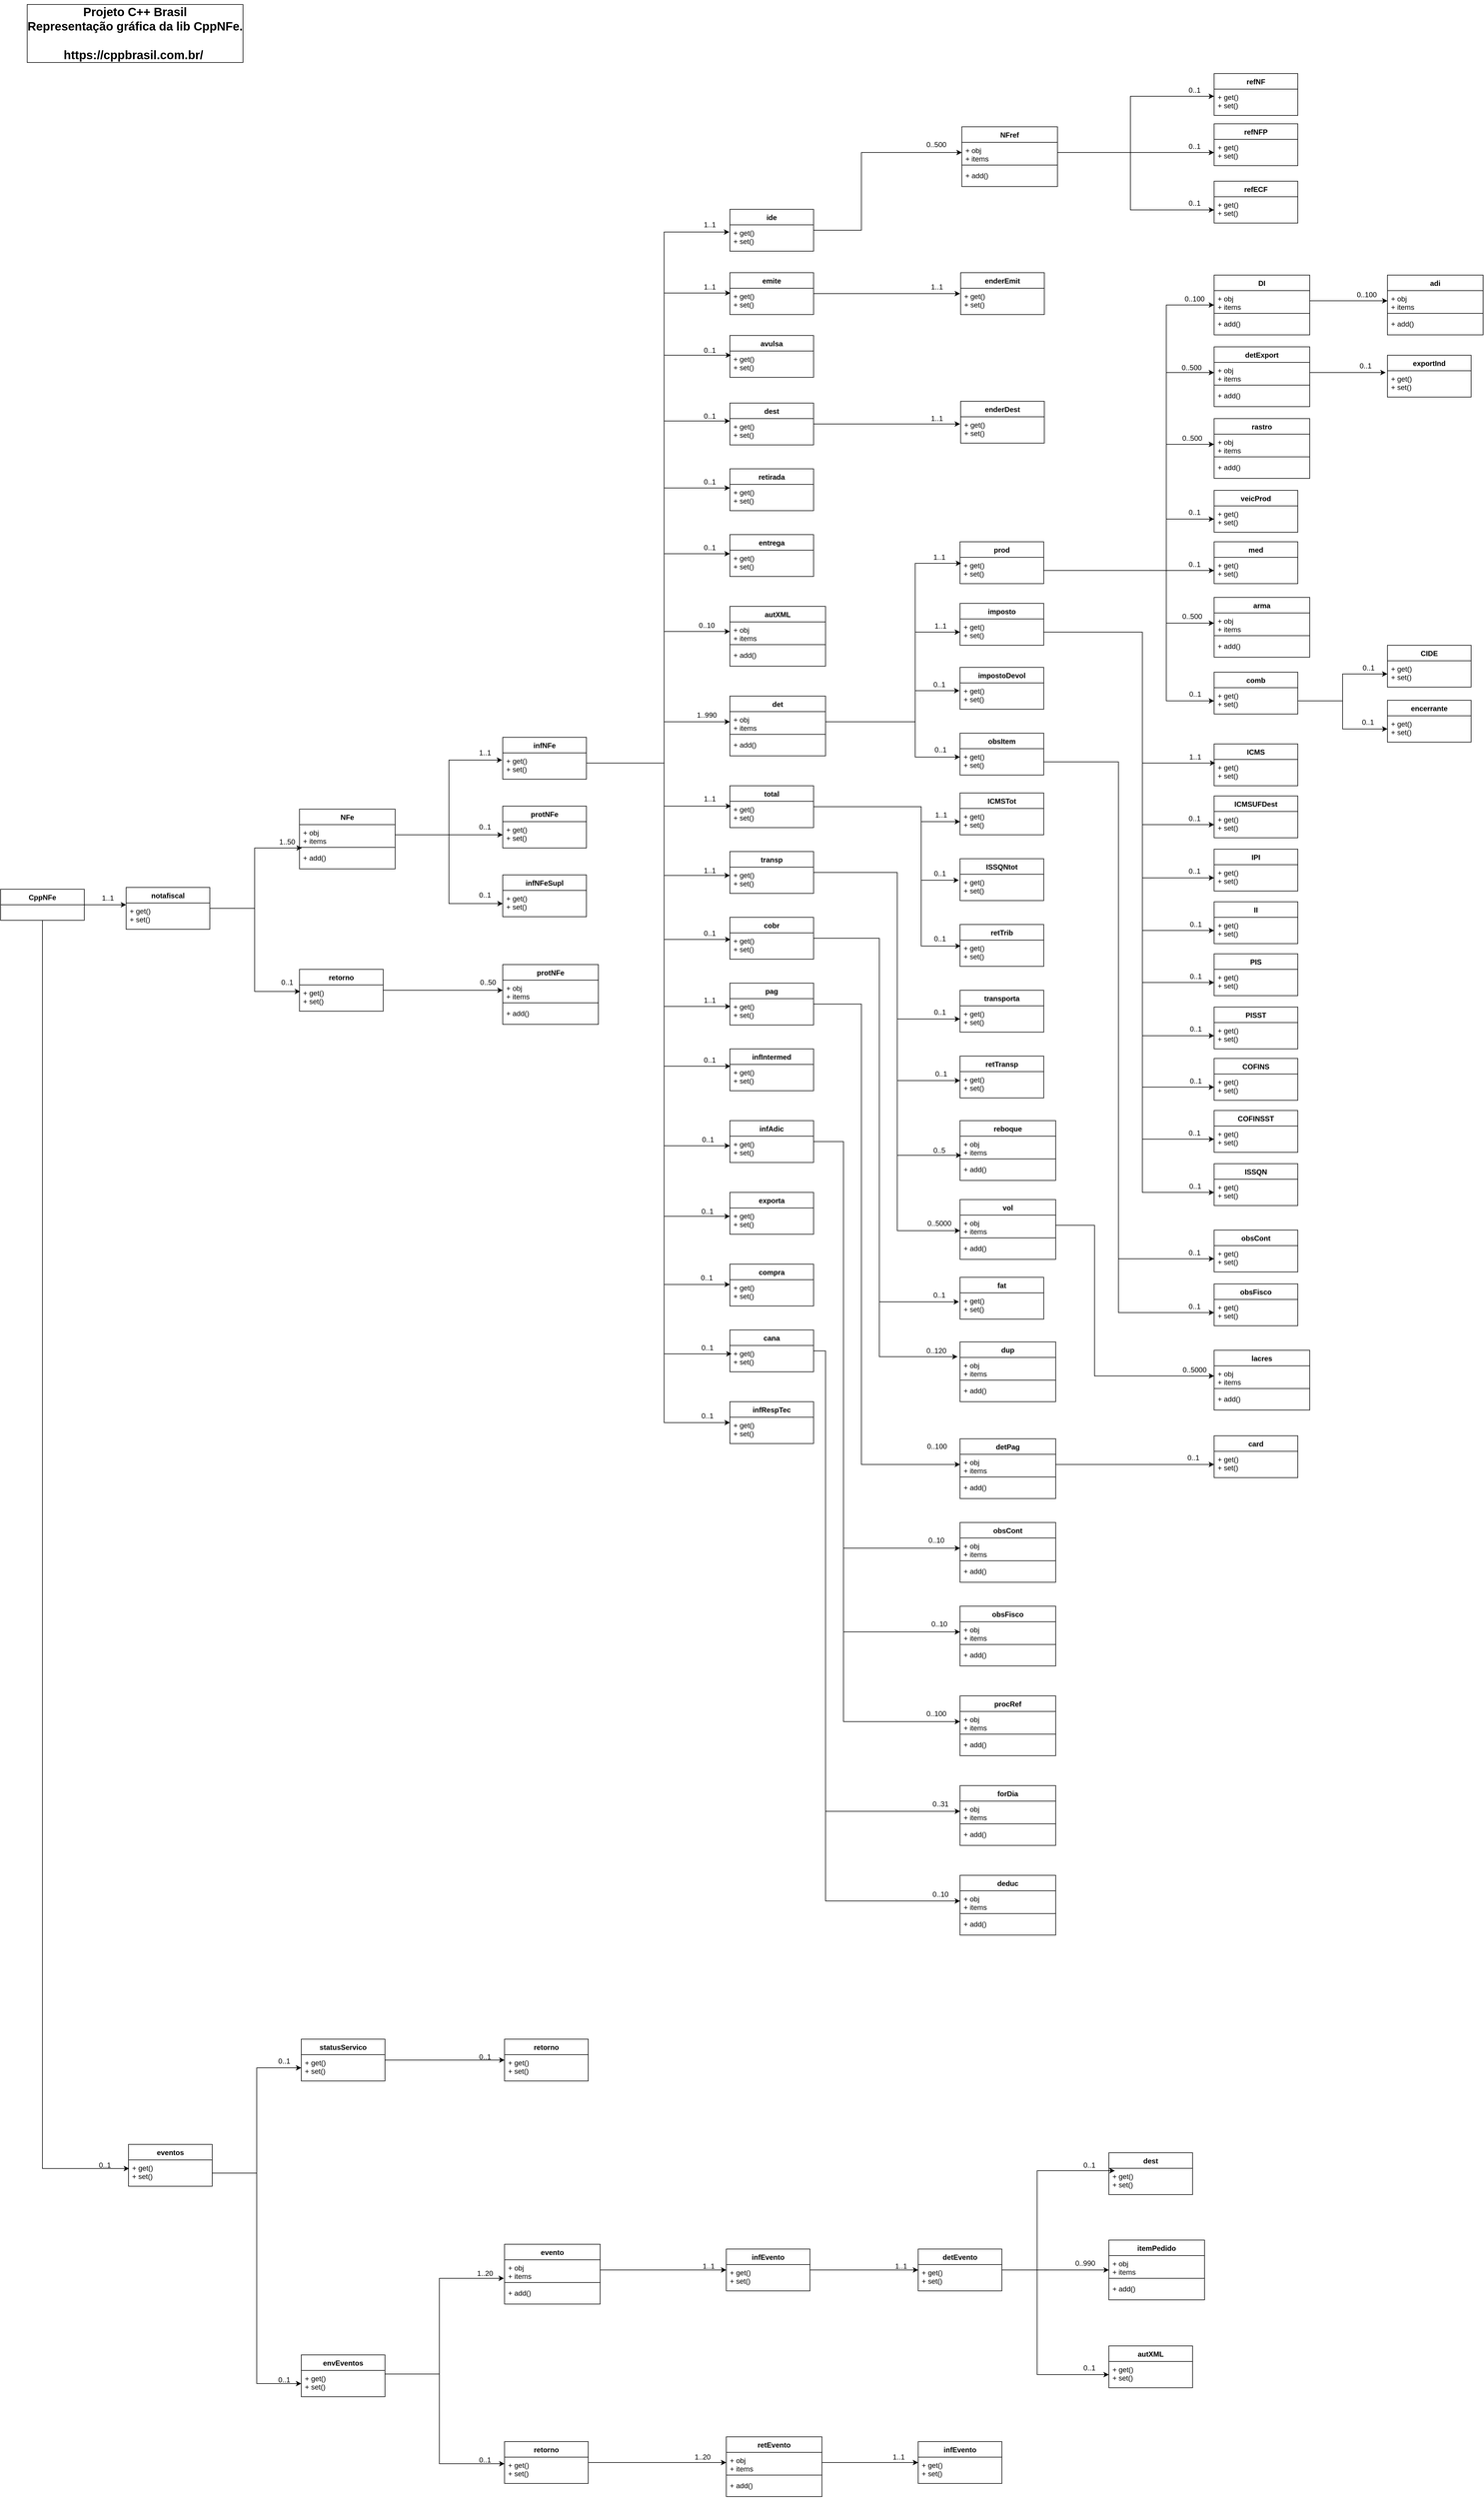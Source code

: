 <mxfile version="18.0.6" type="device"><diagram id="SPIYDt6rE1NFrkVuaRjg" name="Página-1"><mxGraphModel dx="2447" dy="1522" grid="1" gridSize="10" guides="1" tooltips="1" connect="1" arrows="1" fold="1" page="1" pageScale="1" pageWidth="827" pageHeight="1169" math="0" shadow="0"><root><mxCell id="0"/><mxCell id="1" parent="0"/><mxCell id="CKeZYWd5ULpKEO5klRLD-43" style="edgeStyle=orthogonalEdgeStyle;rounded=0;orthogonalLoop=1;jettySize=auto;html=1;entryX=0;entryY=0.068;entryDx=0;entryDy=0;entryPerimeter=0;" parent="1" source="CKeZYWd5ULpKEO5klRLD-12" target="CKeZYWd5ULpKEO5klRLD-18" edge="1"><mxGeometry relative="1" as="geometry"/></mxCell><mxCell id="jWgT2ocYyHf1V0ChewCB-15" style="edgeStyle=orthogonalEdgeStyle;rounded=0;orthogonalLoop=1;jettySize=auto;html=1;entryX=0.007;entryY=0.327;entryDx=0;entryDy=0;fontSize=20;entryPerimeter=0;" parent="1" source="CKeZYWd5ULpKEO5klRLD-12" target="jWgT2ocYyHf1V0ChewCB-14" edge="1"><mxGeometry relative="1" as="geometry"><Array as="points"><mxPoint x="150" y="3676"/></Array></mxGeometry></mxCell><mxCell id="CKeZYWd5ULpKEO5klRLD-12" value="CppNFe" style="swimlane;fontStyle=1;childLayout=stackLayout;horizontal=1;startSize=26;fillColor=none;horizontalStack=0;resizeParent=1;resizeParentMax=0;resizeLast=0;collapsible=1;marginBottom=0;" parent="1" vertex="1"><mxGeometry x="80" y="1537" width="140" height="52" as="geometry"/></mxCell><mxCell id="CKeZYWd5ULpKEO5klRLD-17" value="notafiscal" style="swimlane;fontStyle=1;childLayout=stackLayout;horizontal=1;startSize=26;fillColor=none;horizontalStack=0;resizeParent=1;resizeParentMax=0;resizeLast=0;collapsible=1;marginBottom=0;" parent="1" vertex="1"><mxGeometry x="290" y="1534" width="140" height="70" as="geometry"/></mxCell><mxCell id="CKeZYWd5ULpKEO5klRLD-18" value="+ get()&#10;+ set()" style="text;strokeColor=none;fillColor=none;align=left;verticalAlign=top;spacingLeft=4;spacingRight=4;overflow=hidden;rotatable=0;points=[[0,0.5],[1,0.5]];portConstraint=eastwest;" parent="CKeZYWd5ULpKEO5klRLD-17" vertex="1"><mxGeometry y="26" width="140" height="44" as="geometry"/></mxCell><mxCell id="CKeZYWd5ULpKEO5klRLD-56" style="edgeStyle=orthogonalEdgeStyle;rounded=0;orthogonalLoop=1;jettySize=auto;html=1;entryX=0;entryY=0.5;entryDx=0;entryDy=0;exitX=1;exitY=0.5;exitDx=0;exitDy=0;" parent="1" source="CKeZYWd5ULpKEO5klRLD-25" target="CKeZYWd5ULpKEO5klRLD-45" edge="1"><mxGeometry relative="1" as="geometry"/></mxCell><mxCell id="CKeZYWd5ULpKEO5klRLD-24" value="NFe" style="swimlane;fontStyle=1;align=center;verticalAlign=top;childLayout=stackLayout;horizontal=1;startSize=26;horizontalStack=0;resizeParent=1;resizeParentMax=0;resizeLast=0;collapsible=1;marginBottom=0;" parent="1" vertex="1"><mxGeometry x="580" y="1403" width="160" height="100" as="geometry"/></mxCell><mxCell id="CKeZYWd5ULpKEO5klRLD-25" value="+ obj&#10;+ items" style="text;strokeColor=none;fillColor=none;align=left;verticalAlign=top;spacingLeft=4;spacingRight=4;overflow=hidden;rotatable=0;points=[[0,0.5],[1,0.5]];portConstraint=eastwest;" parent="CKeZYWd5ULpKEO5klRLD-24" vertex="1"><mxGeometry y="26" width="160" height="34" as="geometry"/></mxCell><mxCell id="CKeZYWd5ULpKEO5klRLD-26" value="" style="line;strokeWidth=1;fillColor=none;align=left;verticalAlign=middle;spacingTop=-1;spacingLeft=3;spacingRight=3;rotatable=0;labelPosition=right;points=[];portConstraint=eastwest;" parent="CKeZYWd5ULpKEO5klRLD-24" vertex="1"><mxGeometry y="60" width="160" height="8" as="geometry"/></mxCell><mxCell id="CKeZYWd5ULpKEO5klRLD-27" value="+ add()" style="text;strokeColor=none;fillColor=none;align=left;verticalAlign=top;spacingLeft=4;spacingRight=4;overflow=hidden;rotatable=0;points=[[0,0.5],[1,0.5]];portConstraint=eastwest;" parent="CKeZYWd5ULpKEO5klRLD-24" vertex="1"><mxGeometry y="68" width="160" height="32" as="geometry"/></mxCell><mxCell id="CKeZYWd5ULpKEO5klRLD-29" style="edgeStyle=orthogonalEdgeStyle;rounded=0;orthogonalLoop=1;jettySize=auto;html=1;entryX=0.025;entryY=-0.095;entryDx=0;entryDy=0;entryPerimeter=0;" parent="1" source="CKeZYWd5ULpKEO5klRLD-18" target="CKeZYWd5ULpKEO5klRLD-27" edge="1"><mxGeometry relative="1" as="geometry"><Array as="points"><mxPoint x="505" y="1569"/><mxPoint x="505" y="1468"/></Array></mxGeometry></mxCell><mxCell id="CKeZYWd5ULpKEO5klRLD-35" value="1..50" style="text;html=1;resizable=0;autosize=1;align=center;verticalAlign=middle;points=[];fillColor=none;strokeColor=none;rounded=0;" parent="1" vertex="1"><mxGeometry x="539" y="1448" width="40" height="20" as="geometry"/></mxCell><mxCell id="CKeZYWd5ULpKEO5klRLD-52" style="edgeStyle=orthogonalEdgeStyle;rounded=0;orthogonalLoop=1;jettySize=auto;html=1;entryX=0;entryY=0.5;entryDx=0;entryDy=0;" parent="1" source="CKeZYWd5ULpKEO5klRLD-37" target="CKeZYWd5ULpKEO5klRLD-49" edge="1"><mxGeometry relative="1" as="geometry"/></mxCell><mxCell id="CKeZYWd5ULpKEO5klRLD-37" value="retorno" style="swimlane;fontStyle=1;childLayout=stackLayout;horizontal=1;startSize=26;fillColor=none;horizontalStack=0;resizeParent=1;resizeParentMax=0;resizeLast=0;collapsible=1;marginBottom=0;" parent="1" vertex="1"><mxGeometry x="580" y="1671" width="140" height="70" as="geometry"/></mxCell><mxCell id="CKeZYWd5ULpKEO5klRLD-38" value="+ get()&#10;+ set()" style="text;strokeColor=none;fillColor=none;align=left;verticalAlign=top;spacingLeft=4;spacingRight=4;overflow=hidden;rotatable=0;points=[[0,0.5],[1,0.5]];portConstraint=eastwest;" parent="CKeZYWd5ULpKEO5klRLD-37" vertex="1"><mxGeometry y="26" width="140" height="44" as="geometry"/></mxCell><mxCell id="CKeZYWd5ULpKEO5klRLD-40" style="edgeStyle=orthogonalEdgeStyle;rounded=0;orthogonalLoop=1;jettySize=auto;html=1;entryX=0.007;entryY=0.25;entryDx=0;entryDy=0;entryPerimeter=0;" parent="1" source="CKeZYWd5ULpKEO5klRLD-18" target="CKeZYWd5ULpKEO5klRLD-38" edge="1"><mxGeometry relative="1" as="geometry"><Array as="points"><mxPoint x="505" y="1569"/><mxPoint x="505" y="1708"/></Array></mxGeometry></mxCell><mxCell id="CKeZYWd5ULpKEO5klRLD-65" style="edgeStyle=orthogonalEdgeStyle;rounded=0;orthogonalLoop=1;jettySize=auto;html=1;entryX=-0.007;entryY=0.273;entryDx=0;entryDy=0;entryPerimeter=0;" parent="1" source="CKeZYWd5ULpKEO5klRLD-41" target="CKeZYWd5ULpKEO5klRLD-58" edge="1"><mxGeometry relative="1" as="geometry"><Array as="points"><mxPoint x="1190" y="1326"/><mxPoint x="1190" y="438"/></Array></mxGeometry></mxCell><mxCell id="CKeZYWd5ULpKEO5klRLD-66" style="edgeStyle=orthogonalEdgeStyle;rounded=0;orthogonalLoop=1;jettySize=auto;html=1;entryX=0.007;entryY=0.182;entryDx=0;entryDy=0;entryPerimeter=0;" parent="1" source="CKeZYWd5ULpKEO5klRLD-41" target="CKeZYWd5ULpKEO5klRLD-60" edge="1"><mxGeometry relative="1" as="geometry"><Array as="points"><mxPoint x="1190" y="1326"/><mxPoint x="1190" y="540"/></Array></mxGeometry></mxCell><mxCell id="CKeZYWd5ULpKEO5klRLD-67" style="edgeStyle=orthogonalEdgeStyle;rounded=0;orthogonalLoop=1;jettySize=auto;html=1;entryX=0.014;entryY=0.159;entryDx=0;entryDy=0;entryPerimeter=0;" parent="1" source="CKeZYWd5ULpKEO5klRLD-41" target="CKeZYWd5ULpKEO5klRLD-62" edge="1"><mxGeometry relative="1" as="geometry"><Array as="points"><mxPoint x="1190" y="1326"/><mxPoint x="1190" y="644"/></Array></mxGeometry></mxCell><mxCell id="CKeZYWd5ULpKEO5klRLD-72" style="edgeStyle=orthogonalEdgeStyle;rounded=0;orthogonalLoop=1;jettySize=auto;html=1;entryX=0;entryY=0.091;entryDx=0;entryDy=0;entryPerimeter=0;" parent="1" source="CKeZYWd5ULpKEO5klRLD-41" target="CKeZYWd5ULpKEO5klRLD-70" edge="1"><mxGeometry relative="1" as="geometry"><Array as="points"><mxPoint x="1190" y="1326"/><mxPoint x="1190" y="754"/></Array></mxGeometry></mxCell><mxCell id="CKeZYWd5ULpKEO5klRLD-105" style="edgeStyle=orthogonalEdgeStyle;rounded=0;orthogonalLoop=1;jettySize=auto;html=1;" parent="1" source="CKeZYWd5ULpKEO5klRLD-41" target="CKeZYWd5ULpKEO5klRLD-74" edge="1"><mxGeometry relative="1" as="geometry"><Array as="points"><mxPoint x="1190" y="1326"/><mxPoint x="1190" y="866"/></Array></mxGeometry></mxCell><mxCell id="CKeZYWd5ULpKEO5klRLD-106" style="edgeStyle=orthogonalEdgeStyle;rounded=0;orthogonalLoop=1;jettySize=auto;html=1;" parent="1" source="CKeZYWd5ULpKEO5klRLD-41" target="CKeZYWd5ULpKEO5klRLD-76" edge="1"><mxGeometry relative="1" as="geometry"><Array as="points"><mxPoint x="1190" y="1326"/><mxPoint x="1190" y="976"/></Array></mxGeometry></mxCell><mxCell id="CKeZYWd5ULpKEO5klRLD-107" style="edgeStyle=orthogonalEdgeStyle;rounded=0;orthogonalLoop=1;jettySize=auto;html=1;" parent="1" source="CKeZYWd5ULpKEO5klRLD-41" target="CKeZYWd5ULpKEO5klRLD-78" edge="1"><mxGeometry relative="1" as="geometry"><Array as="points"><mxPoint x="1190" y="1326"/><mxPoint x="1190" y="1106"/></Array></mxGeometry></mxCell><mxCell id="CKeZYWd5ULpKEO5klRLD-108" style="edgeStyle=orthogonalEdgeStyle;rounded=0;orthogonalLoop=1;jettySize=auto;html=1;" parent="1" source="CKeZYWd5ULpKEO5klRLD-41" target="CKeZYWd5ULpKEO5klRLD-82" edge="1"><mxGeometry relative="1" as="geometry"><Array as="points"><mxPoint x="1190" y="1326"/><mxPoint x="1190" y="1257"/></Array></mxGeometry></mxCell><mxCell id="CKeZYWd5ULpKEO5klRLD-109" style="edgeStyle=orthogonalEdgeStyle;rounded=0;orthogonalLoop=1;jettySize=auto;html=1;entryX=0.014;entryY=0.182;entryDx=0;entryDy=0;entryPerimeter=0;" parent="1" source="CKeZYWd5ULpKEO5klRLD-41" target="CKeZYWd5ULpKEO5klRLD-86" edge="1"><mxGeometry relative="1" as="geometry"><Array as="points"><mxPoint x="1190" y="1326"/><mxPoint x="1190" y="1398"/></Array></mxGeometry></mxCell><mxCell id="CKeZYWd5ULpKEO5klRLD-110" style="edgeStyle=orthogonalEdgeStyle;rounded=0;orthogonalLoop=1;jettySize=auto;html=1;entryX=0;entryY=0.318;entryDx=0;entryDy=0;entryPerimeter=0;" parent="1" source="CKeZYWd5ULpKEO5klRLD-41" target="CKeZYWd5ULpKEO5klRLD-88" edge="1"><mxGeometry relative="1" as="geometry"><Array as="points"><mxPoint x="1190" y="1326"/><mxPoint x="1190" y="1514"/></Array></mxGeometry></mxCell><mxCell id="CKeZYWd5ULpKEO5klRLD-111" style="edgeStyle=orthogonalEdgeStyle;rounded=0;orthogonalLoop=1;jettySize=auto;html=1;entryX=0.007;entryY=0.25;entryDx=0;entryDy=0;entryPerimeter=0;" parent="1" source="CKeZYWd5ULpKEO5klRLD-41" target="CKeZYWd5ULpKEO5klRLD-90" edge="1"><mxGeometry relative="1" as="geometry"><Array as="points"><mxPoint x="1190" y="1326"/><mxPoint x="1190" y="1621"/></Array></mxGeometry></mxCell><mxCell id="CKeZYWd5ULpKEO5klRLD-112" style="edgeStyle=orthogonalEdgeStyle;rounded=0;orthogonalLoop=1;jettySize=auto;html=1;entryX=0.007;entryY=0.295;entryDx=0;entryDy=0;entryPerimeter=0;" parent="1" source="CKeZYWd5ULpKEO5klRLD-41" target="CKeZYWd5ULpKEO5klRLD-92" edge="1"><mxGeometry relative="1" as="geometry"><Array as="points"><mxPoint x="1190" y="1326"/><mxPoint x="1190" y="1733"/></Array></mxGeometry></mxCell><mxCell id="CKeZYWd5ULpKEO5klRLD-113" style="edgeStyle=orthogonalEdgeStyle;rounded=0;orthogonalLoop=1;jettySize=auto;html=1;entryX=0.007;entryY=0.068;entryDx=0;entryDy=0;entryPerimeter=0;" parent="1" source="CKeZYWd5ULpKEO5klRLD-41" target="CKeZYWd5ULpKEO5klRLD-94" edge="1"><mxGeometry relative="1" as="geometry"><Array as="points"><mxPoint x="1190" y="1326"/><mxPoint x="1190" y="1833"/></Array></mxGeometry></mxCell><mxCell id="CKeZYWd5ULpKEO5klRLD-114" style="edgeStyle=orthogonalEdgeStyle;rounded=0;orthogonalLoop=1;jettySize=auto;html=1;entryX=0;entryY=0.364;entryDx=0;entryDy=0;entryPerimeter=0;" parent="1" source="CKeZYWd5ULpKEO5klRLD-41" target="CKeZYWd5ULpKEO5klRLD-96" edge="1"><mxGeometry relative="1" as="geometry"><Array as="points"><mxPoint x="1190" y="1326"/><mxPoint x="1190" y="1966"/></Array></mxGeometry></mxCell><mxCell id="CKeZYWd5ULpKEO5klRLD-115" style="edgeStyle=orthogonalEdgeStyle;rounded=0;orthogonalLoop=1;jettySize=auto;html=1;entryX=0;entryY=0.318;entryDx=0;entryDy=0;entryPerimeter=0;" parent="1" source="CKeZYWd5ULpKEO5klRLD-41" target="CKeZYWd5ULpKEO5klRLD-98" edge="1"><mxGeometry relative="1" as="geometry"><Array as="points"><mxPoint x="1190" y="1326"/><mxPoint x="1190" y="2084"/></Array></mxGeometry></mxCell><mxCell id="CKeZYWd5ULpKEO5klRLD-116" style="edgeStyle=orthogonalEdgeStyle;rounded=0;orthogonalLoop=1;jettySize=auto;html=1;entryX=0;entryY=0.182;entryDx=0;entryDy=0;entryPerimeter=0;" parent="1" source="CKeZYWd5ULpKEO5klRLD-41" target="CKeZYWd5ULpKEO5klRLD-100" edge="1"><mxGeometry relative="1" as="geometry"><Array as="points"><mxPoint x="1190" y="1326"/><mxPoint x="1190" y="2198"/></Array></mxGeometry></mxCell><mxCell id="CKeZYWd5ULpKEO5klRLD-117" style="edgeStyle=orthogonalEdgeStyle;rounded=0;orthogonalLoop=1;jettySize=auto;html=1;entryX=0.021;entryY=0.318;entryDx=0;entryDy=0;entryPerimeter=0;" parent="1" source="CKeZYWd5ULpKEO5klRLD-41" target="CKeZYWd5ULpKEO5klRLD-102" edge="1"><mxGeometry relative="1" as="geometry"><Array as="points"><mxPoint x="1190" y="1326"/><mxPoint x="1190" y="2314"/></Array></mxGeometry></mxCell><mxCell id="CKeZYWd5ULpKEO5klRLD-118" style="edgeStyle=orthogonalEdgeStyle;rounded=0;orthogonalLoop=1;jettySize=auto;html=1;entryX=0;entryY=0.205;entryDx=0;entryDy=0;entryPerimeter=0;" parent="1" source="CKeZYWd5ULpKEO5klRLD-41" target="CKeZYWd5ULpKEO5klRLD-104" edge="1"><mxGeometry relative="1" as="geometry"><Array as="points"><mxPoint x="1190" y="1326"/><mxPoint x="1190" y="2429"/></Array></mxGeometry></mxCell><mxCell id="CKeZYWd5ULpKEO5klRLD-41" value="infNFe" style="swimlane;fontStyle=1;childLayout=stackLayout;horizontal=1;startSize=26;fillColor=none;horizontalStack=0;resizeParent=1;resizeParentMax=0;resizeLast=0;collapsible=1;marginBottom=0;" parent="1" vertex="1"><mxGeometry x="920" y="1283" width="140" height="70" as="geometry"/></mxCell><mxCell id="CKeZYWd5ULpKEO5klRLD-42" value="+ get()&#10;+ set()" style="text;strokeColor=none;fillColor=none;align=left;verticalAlign=top;spacingLeft=4;spacingRight=4;overflow=hidden;rotatable=0;points=[[0,0.5],[1,0.5]];portConstraint=eastwest;" parent="CKeZYWd5ULpKEO5klRLD-41" vertex="1"><mxGeometry y="26" width="140" height="44" as="geometry"/></mxCell><mxCell id="CKeZYWd5ULpKEO5klRLD-44" value="infNFeSupl" style="swimlane;fontStyle=1;childLayout=stackLayout;horizontal=1;startSize=26;fillColor=none;horizontalStack=0;resizeParent=1;resizeParentMax=0;resizeLast=0;collapsible=1;marginBottom=0;" parent="1" vertex="1"><mxGeometry x="920" y="1513" width="140" height="70" as="geometry"/></mxCell><mxCell id="CKeZYWd5ULpKEO5klRLD-45" value="+ get()&#10;+ set()" style="text;strokeColor=none;fillColor=none;align=left;verticalAlign=top;spacingLeft=4;spacingRight=4;overflow=hidden;rotatable=0;points=[[0,0.5],[1,0.5]];portConstraint=eastwest;" parent="CKeZYWd5ULpKEO5klRLD-44" vertex="1"><mxGeometry y="26" width="140" height="44" as="geometry"/></mxCell><mxCell id="CKeZYWd5ULpKEO5klRLD-46" value="protNFe" style="swimlane;fontStyle=1;childLayout=stackLayout;horizontal=1;startSize=26;fillColor=none;horizontalStack=0;resizeParent=1;resizeParentMax=0;resizeLast=0;collapsible=1;marginBottom=0;" parent="1" vertex="1"><mxGeometry x="920" y="1398" width="140" height="70" as="geometry"/></mxCell><mxCell id="CKeZYWd5ULpKEO5klRLD-47" value="+ get()&#10;+ set()" style="text;strokeColor=none;fillColor=none;align=left;verticalAlign=top;spacingLeft=4;spacingRight=4;overflow=hidden;rotatable=0;points=[[0,0.5],[1,0.5]];portConstraint=eastwest;" parent="CKeZYWd5ULpKEO5klRLD-46" vertex="1"><mxGeometry y="26" width="140" height="44" as="geometry"/></mxCell><mxCell id="CKeZYWd5ULpKEO5klRLD-48" value="protNFe" style="swimlane;fontStyle=1;align=center;verticalAlign=top;childLayout=stackLayout;horizontal=1;startSize=26;horizontalStack=0;resizeParent=1;resizeParentMax=0;resizeLast=0;collapsible=1;marginBottom=0;" parent="1" vertex="1"><mxGeometry x="920" y="1663" width="160" height="100" as="geometry"/></mxCell><mxCell id="CKeZYWd5ULpKEO5klRLD-49" value="+ obj&#10;+ items" style="text;strokeColor=none;fillColor=none;align=left;verticalAlign=top;spacingLeft=4;spacingRight=4;overflow=hidden;rotatable=0;points=[[0,0.5],[1,0.5]];portConstraint=eastwest;" parent="CKeZYWd5ULpKEO5klRLD-48" vertex="1"><mxGeometry y="26" width="160" height="34" as="geometry"/></mxCell><mxCell id="CKeZYWd5ULpKEO5klRLD-50" value="" style="line;strokeWidth=1;fillColor=none;align=left;verticalAlign=middle;spacingTop=-1;spacingLeft=3;spacingRight=3;rotatable=0;labelPosition=right;points=[];portConstraint=eastwest;" parent="CKeZYWd5ULpKEO5klRLD-48" vertex="1"><mxGeometry y="60" width="160" height="8" as="geometry"/></mxCell><mxCell id="CKeZYWd5ULpKEO5klRLD-51" value="+ add()" style="text;strokeColor=none;fillColor=none;align=left;verticalAlign=top;spacingLeft=4;spacingRight=4;overflow=hidden;rotatable=0;points=[[0,0.5],[1,0.5]];portConstraint=eastwest;" parent="CKeZYWd5ULpKEO5klRLD-48" vertex="1"><mxGeometry y="68" width="160" height="32" as="geometry"/></mxCell><mxCell id="CKeZYWd5ULpKEO5klRLD-53" value="0..50" style="text;html=1;resizable=0;autosize=1;align=center;verticalAlign=middle;points=[];fillColor=none;strokeColor=none;rounded=0;" parent="1" vertex="1"><mxGeometry x="875" y="1683" width="40" height="20" as="geometry"/></mxCell><mxCell id="CKeZYWd5ULpKEO5klRLD-54" style="edgeStyle=orthogonalEdgeStyle;rounded=0;orthogonalLoop=1;jettySize=auto;html=1;entryX=-0.007;entryY=0.273;entryDx=0;entryDy=0;entryPerimeter=0;" parent="1" source="CKeZYWd5ULpKEO5klRLD-25" target="CKeZYWd5ULpKEO5klRLD-42" edge="1"><mxGeometry relative="1" as="geometry"/></mxCell><mxCell id="CKeZYWd5ULpKEO5klRLD-55" style="edgeStyle=orthogonalEdgeStyle;rounded=0;orthogonalLoop=1;jettySize=auto;html=1;" parent="1" source="CKeZYWd5ULpKEO5klRLD-25" target="CKeZYWd5ULpKEO5klRLD-47" edge="1"><mxGeometry relative="1" as="geometry"/></mxCell><mxCell id="CKeZYWd5ULpKEO5klRLD-123" style="edgeStyle=orthogonalEdgeStyle;rounded=0;orthogonalLoop=1;jettySize=auto;html=1;" parent="1" source="CKeZYWd5ULpKEO5klRLD-57" target="CKeZYWd5ULpKEO5klRLD-120" edge="1"><mxGeometry relative="1" as="geometry"><Array as="points"><mxPoint x="1520" y="435"/><mxPoint x="1520" y="305"/></Array><mxPoint x="1640" y="316" as="targetPoint"/></mxGeometry></mxCell><mxCell id="CKeZYWd5ULpKEO5klRLD-57" value="ide" style="swimlane;fontStyle=1;childLayout=stackLayout;horizontal=1;startSize=26;fillColor=none;horizontalStack=0;resizeParent=1;resizeParentMax=0;resizeLast=0;collapsible=1;marginBottom=0;" parent="1" vertex="1"><mxGeometry x="1300" y="400" width="140" height="70" as="geometry"/></mxCell><mxCell id="CKeZYWd5ULpKEO5klRLD-58" value="+ get()&#10;+ set()" style="text;strokeColor=none;fillColor=none;align=left;verticalAlign=top;spacingLeft=4;spacingRight=4;overflow=hidden;rotatable=0;points=[[0,0.5],[1,0.5]];portConstraint=eastwest;" parent="CKeZYWd5ULpKEO5klRLD-57" vertex="1"><mxGeometry y="26" width="140" height="44" as="geometry"/></mxCell><mxCell id="CKeZYWd5ULpKEO5klRLD-135" style="edgeStyle=orthogonalEdgeStyle;rounded=0;orthogonalLoop=1;jettySize=auto;html=1;entryX=-0.007;entryY=0.205;entryDx=0;entryDy=0;entryPerimeter=0;" parent="1" source="CKeZYWd5ULpKEO5klRLD-59" target="CKeZYWd5ULpKEO5klRLD-134" edge="1"><mxGeometry relative="1" as="geometry"/></mxCell><mxCell id="CKeZYWd5ULpKEO5klRLD-59" value="emite" style="swimlane;fontStyle=1;childLayout=stackLayout;horizontal=1;startSize=26;fillColor=none;horizontalStack=0;resizeParent=1;resizeParentMax=0;resizeLast=0;collapsible=1;marginBottom=0;" parent="1" vertex="1"><mxGeometry x="1300" y="506" width="140" height="70" as="geometry"/></mxCell><mxCell id="CKeZYWd5ULpKEO5klRLD-60" value="+ get()&#10;+ set()" style="text;strokeColor=none;fillColor=none;align=left;verticalAlign=top;spacingLeft=4;spacingRight=4;overflow=hidden;rotatable=0;points=[[0,0.5],[1,0.5]];portConstraint=eastwest;" parent="CKeZYWd5ULpKEO5klRLD-59" vertex="1"><mxGeometry y="26" width="140" height="44" as="geometry"/></mxCell><mxCell id="CKeZYWd5ULpKEO5klRLD-61" value="avulsa" style="swimlane;fontStyle=1;childLayout=stackLayout;horizontal=1;startSize=26;fillColor=none;horizontalStack=0;resizeParent=1;resizeParentMax=0;resizeLast=0;collapsible=1;marginBottom=0;" parent="1" vertex="1"><mxGeometry x="1300" y="611" width="140" height="70" as="geometry"/></mxCell><mxCell id="CKeZYWd5ULpKEO5klRLD-62" value="+ get()&#10;+ set()" style="text;strokeColor=none;fillColor=none;align=left;verticalAlign=top;spacingLeft=4;spacingRight=4;overflow=hidden;rotatable=0;points=[[0,0.5],[1,0.5]];portConstraint=eastwest;" parent="CKeZYWd5ULpKEO5klRLD-61" vertex="1"><mxGeometry y="26" width="140" height="44" as="geometry"/></mxCell><mxCell id="CKeZYWd5ULpKEO5klRLD-138" style="edgeStyle=orthogonalEdgeStyle;rounded=0;orthogonalLoop=1;jettySize=auto;html=1;entryX=-0.007;entryY=0.273;entryDx=0;entryDy=0;entryPerimeter=0;" parent="1" source="CKeZYWd5ULpKEO5klRLD-69" target="CKeZYWd5ULpKEO5klRLD-137" edge="1"><mxGeometry relative="1" as="geometry"/></mxCell><mxCell id="CKeZYWd5ULpKEO5klRLD-69" value="dest" style="swimlane;fontStyle=1;childLayout=stackLayout;horizontal=1;startSize=26;fillColor=none;horizontalStack=0;resizeParent=1;resizeParentMax=0;resizeLast=0;collapsible=1;marginBottom=0;" parent="1" vertex="1"><mxGeometry x="1300" y="724" width="140" height="70" as="geometry"/></mxCell><mxCell id="CKeZYWd5ULpKEO5klRLD-70" value="+ get()&#10;+ set()" style="text;strokeColor=none;fillColor=none;align=left;verticalAlign=top;spacingLeft=4;spacingRight=4;overflow=hidden;rotatable=0;points=[[0,0.5],[1,0.5]];portConstraint=eastwest;" parent="CKeZYWd5ULpKEO5klRLD-69" vertex="1"><mxGeometry y="26" width="140" height="44" as="geometry"/></mxCell><mxCell id="CKeZYWd5ULpKEO5klRLD-73" value="retirada" style="swimlane;fontStyle=1;childLayout=stackLayout;horizontal=1;startSize=26;fillColor=none;horizontalStack=0;resizeParent=1;resizeParentMax=0;resizeLast=0;collapsible=1;marginBottom=0;" parent="1" vertex="1"><mxGeometry x="1300" y="834" width="140" height="70" as="geometry"/></mxCell><mxCell id="CKeZYWd5ULpKEO5klRLD-74" value="+ get()&#10;+ set()" style="text;strokeColor=none;fillColor=none;align=left;verticalAlign=top;spacingLeft=4;spacingRight=4;overflow=hidden;rotatable=0;points=[[0,0.5],[1,0.5]];portConstraint=eastwest;" parent="CKeZYWd5ULpKEO5klRLD-73" vertex="1"><mxGeometry y="26" width="140" height="44" as="geometry"/></mxCell><mxCell id="CKeZYWd5ULpKEO5klRLD-75" value="entrega" style="swimlane;fontStyle=1;childLayout=stackLayout;horizontal=1;startSize=26;fillColor=none;horizontalStack=0;resizeParent=1;resizeParentMax=0;resizeLast=0;collapsible=1;marginBottom=0;" parent="1" vertex="1"><mxGeometry x="1300" y="944" width="140" height="70" as="geometry"/></mxCell><mxCell id="CKeZYWd5ULpKEO5klRLD-76" value="+ get()&#10;+ set()" style="text;strokeColor=none;fillColor=none;align=left;verticalAlign=top;spacingLeft=4;spacingRight=4;overflow=hidden;rotatable=0;points=[[0,0.5],[1,0.5]];portConstraint=eastwest;" parent="CKeZYWd5ULpKEO5klRLD-75" vertex="1"><mxGeometry y="26" width="140" height="44" as="geometry"/></mxCell><mxCell id="CKeZYWd5ULpKEO5klRLD-77" value="autXML" style="swimlane;fontStyle=1;align=center;verticalAlign=top;childLayout=stackLayout;horizontal=1;startSize=26;horizontalStack=0;resizeParent=1;resizeParentMax=0;resizeLast=0;collapsible=1;marginBottom=0;" parent="1" vertex="1"><mxGeometry x="1300" y="1064" width="160" height="100" as="geometry"/></mxCell><mxCell id="CKeZYWd5ULpKEO5klRLD-78" value="+ obj&#10;+ items" style="text;strokeColor=none;fillColor=none;align=left;verticalAlign=top;spacingLeft=4;spacingRight=4;overflow=hidden;rotatable=0;points=[[0,0.5],[1,0.5]];portConstraint=eastwest;" parent="CKeZYWd5ULpKEO5klRLD-77" vertex="1"><mxGeometry y="26" width="160" height="34" as="geometry"/></mxCell><mxCell id="CKeZYWd5ULpKEO5klRLD-79" value="" style="line;strokeWidth=1;fillColor=none;align=left;verticalAlign=middle;spacingTop=-1;spacingLeft=3;spacingRight=3;rotatable=0;labelPosition=right;points=[];portConstraint=eastwest;" parent="CKeZYWd5ULpKEO5klRLD-77" vertex="1"><mxGeometry y="60" width="160" height="8" as="geometry"/></mxCell><mxCell id="CKeZYWd5ULpKEO5klRLD-80" value="+ add()" style="text;strokeColor=none;fillColor=none;align=left;verticalAlign=top;spacingLeft=4;spacingRight=4;overflow=hidden;rotatable=0;points=[[0,0.5],[1,0.5]];portConstraint=eastwest;" parent="CKeZYWd5ULpKEO5klRLD-77" vertex="1"><mxGeometry y="68" width="160" height="32" as="geometry"/></mxCell><mxCell id="CKeZYWd5ULpKEO5klRLD-81" value="det" style="swimlane;fontStyle=1;align=center;verticalAlign=top;childLayout=stackLayout;horizontal=1;startSize=26;horizontalStack=0;resizeParent=1;resizeParentMax=0;resizeLast=0;collapsible=1;marginBottom=0;" parent="1" vertex="1"><mxGeometry x="1300" y="1214" width="160" height="100" as="geometry"/></mxCell><mxCell id="CKeZYWd5ULpKEO5klRLD-82" value="+ obj&#10;+ items" style="text;strokeColor=none;fillColor=none;align=left;verticalAlign=top;spacingLeft=4;spacingRight=4;overflow=hidden;rotatable=0;points=[[0,0.5],[1,0.5]];portConstraint=eastwest;" parent="CKeZYWd5ULpKEO5klRLD-81" vertex="1"><mxGeometry y="26" width="160" height="34" as="geometry"/></mxCell><mxCell id="CKeZYWd5ULpKEO5klRLD-83" value="" style="line;strokeWidth=1;fillColor=none;align=left;verticalAlign=middle;spacingTop=-1;spacingLeft=3;spacingRight=3;rotatable=0;labelPosition=right;points=[];portConstraint=eastwest;" parent="CKeZYWd5ULpKEO5klRLD-81" vertex="1"><mxGeometry y="60" width="160" height="8" as="geometry"/></mxCell><mxCell id="CKeZYWd5ULpKEO5klRLD-84" value="+ add()" style="text;strokeColor=none;fillColor=none;align=left;verticalAlign=top;spacingLeft=4;spacingRight=4;overflow=hidden;rotatable=0;points=[[0,0.5],[1,0.5]];portConstraint=eastwest;" parent="CKeZYWd5ULpKEO5klRLD-81" vertex="1"><mxGeometry y="68" width="160" height="32" as="geometry"/></mxCell><mxCell id="CKeZYWd5ULpKEO5klRLD-162" style="edgeStyle=orthogonalEdgeStyle;rounded=0;orthogonalLoop=1;jettySize=auto;html=1;" parent="1" source="CKeZYWd5ULpKEO5klRLD-85" target="CKeZYWd5ULpKEO5klRLD-157" edge="1"><mxGeometry relative="1" as="geometry"><Array as="points"><mxPoint x="1620" y="1399"/><mxPoint x="1620" y="1424"/></Array></mxGeometry></mxCell><mxCell id="CKeZYWd5ULpKEO5klRLD-163" style="edgeStyle=orthogonalEdgeStyle;rounded=0;orthogonalLoop=1;jettySize=auto;html=1;entryX=-0.014;entryY=0.227;entryDx=0;entryDy=0;entryPerimeter=0;" parent="1" source="CKeZYWd5ULpKEO5klRLD-85" target="CKeZYWd5ULpKEO5klRLD-159" edge="1"><mxGeometry relative="1" as="geometry"><Array as="points"><mxPoint x="1620" y="1399"/><mxPoint x="1620" y="1522"/></Array></mxGeometry></mxCell><mxCell id="CKeZYWd5ULpKEO5klRLD-164" style="edgeStyle=orthogonalEdgeStyle;rounded=0;orthogonalLoop=1;jettySize=auto;html=1;entryX=0.007;entryY=0.227;entryDx=0;entryDy=0;entryPerimeter=0;" parent="1" source="CKeZYWd5ULpKEO5klRLD-85" target="CKeZYWd5ULpKEO5klRLD-161" edge="1"><mxGeometry relative="1" as="geometry"><Array as="points"><mxPoint x="1620" y="1399"/><mxPoint x="1620" y="1632"/></Array></mxGeometry></mxCell><mxCell id="CKeZYWd5ULpKEO5klRLD-85" value="total" style="swimlane;fontStyle=1;childLayout=stackLayout;horizontal=1;startSize=26;fillColor=none;horizontalStack=0;resizeParent=1;resizeParentMax=0;resizeLast=0;collapsible=1;marginBottom=0;" parent="1" vertex="1"><mxGeometry x="1300" y="1364" width="140" height="70" as="geometry"/></mxCell><mxCell id="CKeZYWd5ULpKEO5klRLD-86" value="+ get()&#10;+ set()" style="text;strokeColor=none;fillColor=none;align=left;verticalAlign=top;spacingLeft=4;spacingRight=4;overflow=hidden;rotatable=0;points=[[0,0.5],[1,0.5]];portConstraint=eastwest;" parent="CKeZYWd5ULpKEO5klRLD-85" vertex="1"><mxGeometry y="26" width="140" height="44" as="geometry"/></mxCell><mxCell id="CKeZYWd5ULpKEO5klRLD-177" style="edgeStyle=orthogonalEdgeStyle;rounded=0;orthogonalLoop=1;jettySize=auto;html=1;" parent="1" source="CKeZYWd5ULpKEO5klRLD-87" target="CKeZYWd5ULpKEO5klRLD-166" edge="1"><mxGeometry relative="1" as="geometry"><Array as="points"><mxPoint x="1580" y="1509"/><mxPoint x="1580" y="1754"/></Array></mxGeometry></mxCell><mxCell id="CKeZYWd5ULpKEO5klRLD-178" style="edgeStyle=orthogonalEdgeStyle;rounded=0;orthogonalLoop=1;jettySize=auto;html=1;entryX=0;entryY=0.341;entryDx=0;entryDy=0;entryPerimeter=0;" parent="1" source="CKeZYWd5ULpKEO5klRLD-87" target="CKeZYWd5ULpKEO5klRLD-168" edge="1"><mxGeometry relative="1" as="geometry"><Array as="points"><mxPoint x="1580" y="1509"/><mxPoint x="1580" y="1857"/></Array></mxGeometry></mxCell><mxCell id="CKeZYWd5ULpKEO5klRLD-179" style="edgeStyle=orthogonalEdgeStyle;rounded=0;orthogonalLoop=1;jettySize=auto;html=1;entryX=0.013;entryY=0.941;entryDx=0;entryDy=0;entryPerimeter=0;" parent="1" source="CKeZYWd5ULpKEO5klRLD-87" target="CKeZYWd5ULpKEO5klRLD-174" edge="1"><mxGeometry relative="1" as="geometry"><Array as="points"><mxPoint x="1580" y="1509"/><mxPoint x="1580" y="1982"/></Array></mxGeometry></mxCell><mxCell id="CKeZYWd5ULpKEO5klRLD-181" style="edgeStyle=orthogonalEdgeStyle;rounded=0;orthogonalLoop=1;jettySize=auto;html=1;" parent="1" source="CKeZYWd5ULpKEO5klRLD-87" target="CKeZYWd5ULpKEO5klRLD-232" edge="1"><mxGeometry relative="1" as="geometry"><mxPoint x="1685" y="2108.016" as="targetPoint"/><Array as="points"><mxPoint x="1580" y="1509"/><mxPoint x="1580" y="2108"/></Array></mxGeometry></mxCell><mxCell id="CKeZYWd5ULpKEO5klRLD-87" value="transp" style="swimlane;fontStyle=1;childLayout=stackLayout;horizontal=1;startSize=26;fillColor=none;horizontalStack=0;resizeParent=1;resizeParentMax=0;resizeLast=0;collapsible=1;marginBottom=0;" parent="1" vertex="1"><mxGeometry x="1300" y="1474" width="140" height="70" as="geometry"/></mxCell><mxCell id="CKeZYWd5ULpKEO5klRLD-88" value="+ get()&#10;+ set()" style="text;strokeColor=none;fillColor=none;align=left;verticalAlign=top;spacingLeft=4;spacingRight=4;overflow=hidden;rotatable=0;points=[[0,0.5],[1,0.5]];portConstraint=eastwest;" parent="CKeZYWd5ULpKEO5klRLD-87" vertex="1"><mxGeometry y="26" width="140" height="44" as="geometry"/></mxCell><mxCell id="CKeZYWd5ULpKEO5klRLD-190" style="edgeStyle=orthogonalEdgeStyle;rounded=0;orthogonalLoop=1;jettySize=auto;html=1;entryX=-0.013;entryY=0.342;entryDx=0;entryDy=0;entryPerimeter=0;" parent="1" source="CKeZYWd5ULpKEO5klRLD-89" target="CKeZYWd5ULpKEO5klRLD-183" edge="1"><mxGeometry relative="1" as="geometry"><Array as="points"><mxPoint x="1550" y="1619"/><mxPoint x="1550" y="2227"/></Array></mxGeometry></mxCell><mxCell id="CKeZYWd5ULpKEO5klRLD-191" style="edgeStyle=orthogonalEdgeStyle;rounded=0;orthogonalLoop=1;jettySize=auto;html=1;entryX=-0.026;entryY=-0.035;entryDx=0;entryDy=0;entryPerimeter=0;" parent="1" source="CKeZYWd5ULpKEO5klRLD-89" target="CKeZYWd5ULpKEO5klRLD-187" edge="1"><mxGeometry relative="1" as="geometry"><Array as="points"><mxPoint x="1550" y="1619"/><mxPoint x="1550" y="2319"/></Array></mxGeometry></mxCell><mxCell id="CKeZYWd5ULpKEO5klRLD-89" value="cobr" style="swimlane;fontStyle=1;childLayout=stackLayout;horizontal=1;startSize=26;fillColor=none;horizontalStack=0;resizeParent=1;resizeParentMax=0;resizeLast=0;collapsible=1;marginBottom=0;" parent="1" vertex="1"><mxGeometry x="1300" y="1584" width="140" height="70" as="geometry"/></mxCell><mxCell id="CKeZYWd5ULpKEO5klRLD-90" value="+ get()&#10;+ set()" style="text;strokeColor=none;fillColor=none;align=left;verticalAlign=top;spacingLeft=4;spacingRight=4;overflow=hidden;rotatable=0;points=[[0,0.5],[1,0.5]];portConstraint=eastwest;" parent="CKeZYWd5ULpKEO5klRLD-89" vertex="1"><mxGeometry y="26" width="140" height="44" as="geometry"/></mxCell><mxCell id="CKeZYWd5ULpKEO5klRLD-196" style="edgeStyle=orthogonalEdgeStyle;rounded=0;orthogonalLoop=1;jettySize=auto;html=1;" parent="1" source="CKeZYWd5ULpKEO5klRLD-91" target="CKeZYWd5ULpKEO5klRLD-193" edge="1"><mxGeometry relative="1" as="geometry"><Array as="points"><mxPoint x="1520" y="1729"/><mxPoint x="1520" y="2499"/></Array></mxGeometry></mxCell><mxCell id="CKeZYWd5ULpKEO5klRLD-91" value="pag" style="swimlane;fontStyle=1;childLayout=stackLayout;horizontal=1;startSize=26;fillColor=none;horizontalStack=0;resizeParent=1;resizeParentMax=0;resizeLast=0;collapsible=1;marginBottom=0;" parent="1" vertex="1"><mxGeometry x="1300" y="1694" width="140" height="70" as="geometry"/></mxCell><mxCell id="CKeZYWd5ULpKEO5klRLD-92" value="+ get()&#10;+ set()" style="text;strokeColor=none;fillColor=none;align=left;verticalAlign=top;spacingLeft=4;spacingRight=4;overflow=hidden;rotatable=0;points=[[0,0.5],[1,0.5]];portConstraint=eastwest;" parent="CKeZYWd5ULpKEO5klRLD-91" vertex="1"><mxGeometry y="26" width="140" height="44" as="geometry"/></mxCell><mxCell id="CKeZYWd5ULpKEO5klRLD-93" value="infIntermed" style="swimlane;fontStyle=1;childLayout=stackLayout;horizontal=1;startSize=26;fillColor=none;horizontalStack=0;resizeParent=1;resizeParentMax=0;resizeLast=0;collapsible=1;marginBottom=0;" parent="1" vertex="1"><mxGeometry x="1300" y="1804" width="140" height="70" as="geometry"/></mxCell><mxCell id="CKeZYWd5ULpKEO5klRLD-94" value="+ get()&#10;+ set()" style="text;strokeColor=none;fillColor=none;align=left;verticalAlign=top;spacingLeft=4;spacingRight=4;overflow=hidden;rotatable=0;points=[[0,0.5],[1,0.5]];portConstraint=eastwest;" parent="CKeZYWd5ULpKEO5klRLD-93" vertex="1"><mxGeometry y="26" width="140" height="44" as="geometry"/></mxCell><mxCell id="CKeZYWd5ULpKEO5klRLD-210" style="edgeStyle=orthogonalEdgeStyle;rounded=0;orthogonalLoop=1;jettySize=auto;html=1;entryX=0;entryY=0.5;entryDx=0;entryDy=0;" parent="1" source="CKeZYWd5ULpKEO5klRLD-95" target="CKeZYWd5ULpKEO5klRLD-199" edge="1"><mxGeometry relative="1" as="geometry"><Array as="points"><mxPoint x="1490" y="1959"/><mxPoint x="1490" y="2639"/></Array></mxGeometry></mxCell><mxCell id="CKeZYWd5ULpKEO5klRLD-211" style="edgeStyle=orthogonalEdgeStyle;rounded=0;orthogonalLoop=1;jettySize=auto;html=1;" parent="1" source="CKeZYWd5ULpKEO5klRLD-95" target="CKeZYWd5ULpKEO5klRLD-203" edge="1"><mxGeometry relative="1" as="geometry"><Array as="points"><mxPoint x="1490" y="1959"/><mxPoint x="1490" y="2779"/></Array></mxGeometry></mxCell><mxCell id="CKeZYWd5ULpKEO5klRLD-212" style="edgeStyle=orthogonalEdgeStyle;rounded=0;orthogonalLoop=1;jettySize=auto;html=1;" parent="1" source="CKeZYWd5ULpKEO5klRLD-95" target="CKeZYWd5ULpKEO5klRLD-207" edge="1"><mxGeometry relative="1" as="geometry"><Array as="points"><mxPoint x="1490" y="1959"/><mxPoint x="1490" y="2929"/></Array></mxGeometry></mxCell><mxCell id="CKeZYWd5ULpKEO5klRLD-95" value="infAdic" style="swimlane;fontStyle=1;childLayout=stackLayout;horizontal=1;startSize=26;fillColor=none;horizontalStack=0;resizeParent=1;resizeParentMax=0;resizeLast=0;collapsible=1;marginBottom=0;" parent="1" vertex="1"><mxGeometry x="1300" y="1924" width="140" height="70" as="geometry"/></mxCell><mxCell id="CKeZYWd5ULpKEO5klRLD-96" value="+ get()&#10;+ set()" style="text;strokeColor=none;fillColor=none;align=left;verticalAlign=top;spacingLeft=4;spacingRight=4;overflow=hidden;rotatable=0;points=[[0,0.5],[1,0.5]];portConstraint=eastwest;" parent="CKeZYWd5ULpKEO5klRLD-95" vertex="1"><mxGeometry y="26" width="140" height="44" as="geometry"/></mxCell><mxCell id="CKeZYWd5ULpKEO5klRLD-97" value="exporta" style="swimlane;fontStyle=1;childLayout=stackLayout;horizontal=1;startSize=26;fillColor=none;horizontalStack=0;resizeParent=1;resizeParentMax=0;resizeLast=0;collapsible=1;marginBottom=0;" parent="1" vertex="1"><mxGeometry x="1300" y="2044" width="140" height="70" as="geometry"/></mxCell><mxCell id="CKeZYWd5ULpKEO5klRLD-98" value="+ get()&#10;+ set()" style="text;strokeColor=none;fillColor=none;align=left;verticalAlign=top;spacingLeft=4;spacingRight=4;overflow=hidden;rotatable=0;points=[[0,0.5],[1,0.5]];portConstraint=eastwest;" parent="CKeZYWd5ULpKEO5klRLD-97" vertex="1"><mxGeometry y="26" width="140" height="44" as="geometry"/></mxCell><mxCell id="CKeZYWd5ULpKEO5klRLD-99" value="compra" style="swimlane;fontStyle=1;childLayout=stackLayout;horizontal=1;startSize=26;fillColor=none;horizontalStack=0;resizeParent=1;resizeParentMax=0;resizeLast=0;collapsible=1;marginBottom=0;" parent="1" vertex="1"><mxGeometry x="1300" y="2164" width="140" height="70" as="geometry"/></mxCell><mxCell id="CKeZYWd5ULpKEO5klRLD-100" value="+ get()&#10;+ set()" style="text;strokeColor=none;fillColor=none;align=left;verticalAlign=top;spacingLeft=4;spacingRight=4;overflow=hidden;rotatable=0;points=[[0,0.5],[1,0.5]];portConstraint=eastwest;" parent="CKeZYWd5ULpKEO5klRLD-99" vertex="1"><mxGeometry y="26" width="140" height="44" as="geometry"/></mxCell><mxCell id="CKeZYWd5ULpKEO5klRLD-221" style="edgeStyle=orthogonalEdgeStyle;rounded=0;orthogonalLoop=1;jettySize=auto;html=1;entryX=0;entryY=0.5;entryDx=0;entryDy=0;" parent="1" source="CKeZYWd5ULpKEO5klRLD-101" target="CKeZYWd5ULpKEO5klRLD-214" edge="1"><mxGeometry relative="1" as="geometry"><Array as="points"><mxPoint x="1460" y="2309"/><mxPoint x="1460" y="3079"/></Array></mxGeometry></mxCell><mxCell id="CKeZYWd5ULpKEO5klRLD-222" style="edgeStyle=orthogonalEdgeStyle;rounded=0;orthogonalLoop=1;jettySize=auto;html=1;" parent="1" source="CKeZYWd5ULpKEO5klRLD-101" target="CKeZYWd5ULpKEO5klRLD-218" edge="1"><mxGeometry relative="1" as="geometry"><Array as="points"><mxPoint x="1460" y="2309"/><mxPoint x="1460" y="3229"/></Array></mxGeometry></mxCell><mxCell id="CKeZYWd5ULpKEO5klRLD-101" value="cana" style="swimlane;fontStyle=1;childLayout=stackLayout;horizontal=1;startSize=26;fillColor=none;horizontalStack=0;resizeParent=1;resizeParentMax=0;resizeLast=0;collapsible=1;marginBottom=0;" parent="1" vertex="1"><mxGeometry x="1300" y="2274" width="140" height="70" as="geometry"/></mxCell><mxCell id="CKeZYWd5ULpKEO5klRLD-102" value="+ get()&#10;+ set()" style="text;strokeColor=none;fillColor=none;align=left;verticalAlign=top;spacingLeft=4;spacingRight=4;overflow=hidden;rotatable=0;points=[[0,0.5],[1,0.5]];portConstraint=eastwest;" parent="CKeZYWd5ULpKEO5klRLD-101" vertex="1"><mxGeometry y="26" width="140" height="44" as="geometry"/></mxCell><mxCell id="CKeZYWd5ULpKEO5klRLD-103" value="infRespTec" style="swimlane;fontStyle=1;childLayout=stackLayout;horizontal=1;startSize=26;fillColor=none;horizontalStack=0;resizeParent=1;resizeParentMax=0;resizeLast=0;collapsible=1;marginBottom=0;" parent="1" vertex="1"><mxGeometry x="1300" y="2394" width="140" height="70" as="geometry"/></mxCell><mxCell id="CKeZYWd5ULpKEO5klRLD-104" value="+ get()&#10;+ set()" style="text;strokeColor=none;fillColor=none;align=left;verticalAlign=top;spacingLeft=4;spacingRight=4;overflow=hidden;rotatable=0;points=[[0,0.5],[1,0.5]];portConstraint=eastwest;" parent="CKeZYWd5ULpKEO5klRLD-103" vertex="1"><mxGeometry y="26" width="140" height="44" as="geometry"/></mxCell><mxCell id="CKeZYWd5ULpKEO5klRLD-119" value="NFref" style="swimlane;fontStyle=1;align=center;verticalAlign=top;childLayout=stackLayout;horizontal=1;startSize=26;horizontalStack=0;resizeParent=1;resizeParentMax=0;resizeLast=0;collapsible=1;marginBottom=0;" parent="1" vertex="1"><mxGeometry x="1688" y="262" width="160" height="100" as="geometry"/></mxCell><mxCell id="CKeZYWd5ULpKEO5klRLD-120" value="+ obj&#10;+ items" style="text;strokeColor=none;fillColor=none;align=left;verticalAlign=top;spacingLeft=4;spacingRight=4;overflow=hidden;rotatable=0;points=[[0,0.5],[1,0.5]];portConstraint=eastwest;" parent="CKeZYWd5ULpKEO5klRLD-119" vertex="1"><mxGeometry y="26" width="160" height="34" as="geometry"/></mxCell><mxCell id="CKeZYWd5ULpKEO5klRLD-121" value="" style="line;strokeWidth=1;fillColor=none;align=left;verticalAlign=middle;spacingTop=-1;spacingLeft=3;spacingRight=3;rotatable=0;labelPosition=right;points=[];portConstraint=eastwest;" parent="CKeZYWd5ULpKEO5klRLD-119" vertex="1"><mxGeometry y="60" width="160" height="8" as="geometry"/></mxCell><mxCell id="CKeZYWd5ULpKEO5klRLD-122" value="+ add()" style="text;strokeColor=none;fillColor=none;align=left;verticalAlign=top;spacingLeft=4;spacingRight=4;overflow=hidden;rotatable=0;points=[[0,0.5],[1,0.5]];portConstraint=eastwest;" parent="CKeZYWd5ULpKEO5klRLD-119" vertex="1"><mxGeometry y="68" width="160" height="32" as="geometry"/></mxCell><mxCell id="CKeZYWd5ULpKEO5klRLD-124" value="refNF" style="swimlane;fontStyle=1;childLayout=stackLayout;horizontal=1;startSize=26;fillColor=none;horizontalStack=0;resizeParent=1;resizeParentMax=0;resizeLast=0;collapsible=1;marginBottom=0;" parent="1" vertex="1"><mxGeometry x="2110" y="173" width="140" height="70" as="geometry"/></mxCell><mxCell id="CKeZYWd5ULpKEO5klRLD-125" value="+ get()&#10;+ set()" style="text;strokeColor=none;fillColor=none;align=left;verticalAlign=top;spacingLeft=4;spacingRight=4;overflow=hidden;rotatable=0;points=[[0,0.5],[1,0.5]];portConstraint=eastwest;" parent="CKeZYWd5ULpKEO5klRLD-124" vertex="1"><mxGeometry y="26" width="140" height="44" as="geometry"/></mxCell><mxCell id="CKeZYWd5ULpKEO5klRLD-126" value="refNFP" style="swimlane;fontStyle=1;childLayout=stackLayout;horizontal=1;startSize=26;fillColor=none;horizontalStack=0;resizeParent=1;resizeParentMax=0;resizeLast=0;collapsible=1;marginBottom=0;" parent="1" vertex="1"><mxGeometry x="2110" y="257" width="140" height="70" as="geometry"/></mxCell><mxCell id="CKeZYWd5ULpKEO5klRLD-127" value="+ get()&#10;+ set()" style="text;strokeColor=none;fillColor=none;align=left;verticalAlign=top;spacingLeft=4;spacingRight=4;overflow=hidden;rotatable=0;points=[[0,0.5],[1,0.5]];portConstraint=eastwest;" parent="CKeZYWd5ULpKEO5klRLD-126" vertex="1"><mxGeometry y="26" width="140" height="44" as="geometry"/></mxCell><mxCell id="CKeZYWd5ULpKEO5klRLD-128" value="refECF" style="swimlane;fontStyle=1;childLayout=stackLayout;horizontal=1;startSize=26;fillColor=none;horizontalStack=0;resizeParent=1;resizeParentMax=0;resizeLast=0;collapsible=1;marginBottom=0;" parent="1" vertex="1"><mxGeometry x="2110" y="353" width="140" height="70" as="geometry"/></mxCell><mxCell id="CKeZYWd5ULpKEO5klRLD-129" value="+ get()&#10;+ set()" style="text;strokeColor=none;fillColor=none;align=left;verticalAlign=top;spacingLeft=4;spacingRight=4;overflow=hidden;rotatable=0;points=[[0,0.5],[1,0.5]];portConstraint=eastwest;" parent="CKeZYWd5ULpKEO5klRLD-128" vertex="1"><mxGeometry y="26" width="140" height="44" as="geometry"/></mxCell><mxCell id="CKeZYWd5ULpKEO5klRLD-133" value="enderEmit" style="swimlane;fontStyle=1;childLayout=stackLayout;horizontal=1;startSize=26;fillColor=none;horizontalStack=0;resizeParent=1;resizeParentMax=0;resizeLast=0;collapsible=1;marginBottom=0;" parent="1" vertex="1"><mxGeometry x="1686" y="506" width="140" height="70" as="geometry"/></mxCell><mxCell id="CKeZYWd5ULpKEO5klRLD-134" value="+ get()&#10;+ set()" style="text;strokeColor=none;fillColor=none;align=left;verticalAlign=top;spacingLeft=4;spacingRight=4;overflow=hidden;rotatable=0;points=[[0,0.5],[1,0.5]];portConstraint=eastwest;" parent="CKeZYWd5ULpKEO5klRLD-133" vertex="1"><mxGeometry y="26" width="140" height="44" as="geometry"/></mxCell><mxCell id="CKeZYWd5ULpKEO5klRLD-136" value="enderDest" style="swimlane;fontStyle=1;childLayout=stackLayout;horizontal=1;startSize=26;fillColor=none;horizontalStack=0;resizeParent=1;resizeParentMax=0;resizeLast=0;collapsible=1;marginBottom=0;" parent="1" vertex="1"><mxGeometry x="1686" y="721" width="140" height="70" as="geometry"/></mxCell><mxCell id="CKeZYWd5ULpKEO5klRLD-137" value="+ get()&#10;+ set()" style="text;strokeColor=none;fillColor=none;align=left;verticalAlign=top;spacingLeft=4;spacingRight=4;overflow=hidden;rotatable=0;points=[[0,0.5],[1,0.5]];portConstraint=eastwest;" parent="CKeZYWd5ULpKEO5klRLD-136" vertex="1"><mxGeometry y="26" width="140" height="44" as="geometry"/></mxCell><mxCell id="CKeZYWd5ULpKEO5klRLD-139" value="0..10" style="text;html=1;resizable=0;autosize=1;align=center;verticalAlign=middle;points=[];fillColor=none;strokeColor=none;rounded=0;" parent="1" vertex="1"><mxGeometry x="1241" y="1086" width="40" height="20" as="geometry"/></mxCell><mxCell id="CKeZYWd5ULpKEO5klRLD-141" value="1..990" style="text;html=1;resizable=0;autosize=1;align=center;verticalAlign=middle;points=[];fillColor=none;strokeColor=none;rounded=0;" parent="1" vertex="1"><mxGeometry x="1236" y="1236" width="50" height="20" as="geometry"/></mxCell><mxCell id="CKeZYWd5ULpKEO5klRLD-142" value="prod" style="swimlane;fontStyle=1;childLayout=stackLayout;horizontal=1;startSize=26;fillColor=none;horizontalStack=0;resizeParent=1;resizeParentMax=0;resizeLast=0;collapsible=1;marginBottom=0;" parent="1" vertex="1"><mxGeometry x="1685" y="956" width="140" height="70" as="geometry"/></mxCell><mxCell id="CKeZYWd5ULpKEO5klRLD-143" value="+ get()&#10;+ set()" style="text;strokeColor=none;fillColor=none;align=left;verticalAlign=top;spacingLeft=4;spacingRight=4;overflow=hidden;rotatable=0;points=[[0,0.5],[1,0.5]];portConstraint=eastwest;" parent="CKeZYWd5ULpKEO5klRLD-142" vertex="1"><mxGeometry y="26" width="140" height="44" as="geometry"/></mxCell><mxCell id="CKeZYWd5ULpKEO5klRLD-144" value="imposto" style="swimlane;fontStyle=1;childLayout=stackLayout;horizontal=1;startSize=26;fillColor=none;horizontalStack=0;resizeParent=1;resizeParentMax=0;resizeLast=0;collapsible=1;marginBottom=0;" parent="1" vertex="1"><mxGeometry x="1685" y="1059" width="140" height="70" as="geometry"/></mxCell><mxCell id="CKeZYWd5ULpKEO5klRLD-145" value="+ get()&#10;+ set()" style="text;strokeColor=none;fillColor=none;align=left;verticalAlign=top;spacingLeft=4;spacingRight=4;overflow=hidden;rotatable=0;points=[[0,0.5],[1,0.5]];portConstraint=eastwest;" parent="CKeZYWd5ULpKEO5klRLD-144" vertex="1"><mxGeometry y="26" width="140" height="44" as="geometry"/></mxCell><mxCell id="CKeZYWd5ULpKEO5klRLD-146" value="impostoDevol" style="swimlane;fontStyle=1;childLayout=stackLayout;horizontal=1;startSize=26;fillColor=none;horizontalStack=0;resizeParent=1;resizeParentMax=0;resizeLast=0;collapsible=1;marginBottom=0;" parent="1" vertex="1"><mxGeometry x="1685" y="1166" width="140" height="70" as="geometry"/></mxCell><mxCell id="CKeZYWd5ULpKEO5klRLD-147" value="+ get()&#10;+ set()" style="text;strokeColor=none;fillColor=none;align=left;verticalAlign=top;spacingLeft=4;spacingRight=4;overflow=hidden;rotatable=0;points=[[0,0.5],[1,0.5]];portConstraint=eastwest;" parent="CKeZYWd5ULpKEO5klRLD-146" vertex="1"><mxGeometry y="26" width="140" height="44" as="geometry"/></mxCell><mxCell id="CKeZYWd5ULpKEO5klRLD-148" value="obsItem" style="swimlane;fontStyle=1;childLayout=stackLayout;horizontal=1;startSize=26;fillColor=none;horizontalStack=0;resizeParent=1;resizeParentMax=0;resizeLast=0;collapsible=1;marginBottom=0;" parent="1" vertex="1"><mxGeometry x="1685" y="1276" width="140" height="70" as="geometry"/></mxCell><mxCell id="CKeZYWd5ULpKEO5klRLD-149" value="+ get()&#10;+ set()" style="text;strokeColor=none;fillColor=none;align=left;verticalAlign=top;spacingLeft=4;spacingRight=4;overflow=hidden;rotatable=0;points=[[0,0.5],[1,0.5]];portConstraint=eastwest;" parent="CKeZYWd5ULpKEO5klRLD-148" vertex="1"><mxGeometry y="26" width="140" height="44" as="geometry"/></mxCell><mxCell id="CKeZYWd5ULpKEO5klRLD-152" style="edgeStyle=orthogonalEdgeStyle;rounded=0;orthogonalLoop=1;jettySize=auto;html=1;entryX=-0.007;entryY=0.295;entryDx=0;entryDy=0;entryPerimeter=0;" parent="1" source="CKeZYWd5ULpKEO5klRLD-82" target="CKeZYWd5ULpKEO5klRLD-147" edge="1"><mxGeometry relative="1" as="geometry"><Array as="points"><mxPoint x="1610" y="1257"/><mxPoint x="1610" y="1205"/></Array></mxGeometry></mxCell><mxCell id="CKeZYWd5ULpKEO5klRLD-153" style="edgeStyle=orthogonalEdgeStyle;rounded=0;orthogonalLoop=1;jettySize=auto;html=1;entryX=0;entryY=0.5;entryDx=0;entryDy=0;" parent="1" source="CKeZYWd5ULpKEO5klRLD-82" target="CKeZYWd5ULpKEO5klRLD-145" edge="1"><mxGeometry relative="1" as="geometry"><Array as="points"><mxPoint x="1610" y="1257"/><mxPoint x="1610" y="1107"/></Array></mxGeometry></mxCell><mxCell id="CKeZYWd5ULpKEO5klRLD-154" style="edgeStyle=orthogonalEdgeStyle;rounded=0;orthogonalLoop=1;jettySize=auto;html=1;entryX=0;entryY=0.318;entryDx=0;entryDy=0;entryPerimeter=0;" parent="1" source="CKeZYWd5ULpKEO5klRLD-82" target="CKeZYWd5ULpKEO5klRLD-149" edge="1"><mxGeometry relative="1" as="geometry"><Array as="points"><mxPoint x="1610" y="1257"/><mxPoint x="1610" y="1316"/></Array></mxGeometry></mxCell><mxCell id="CKeZYWd5ULpKEO5klRLD-155" style="edgeStyle=orthogonalEdgeStyle;rounded=0;orthogonalLoop=1;jettySize=auto;html=1;entryX=0.014;entryY=0.227;entryDx=0;entryDy=0;entryPerimeter=0;" parent="1" source="CKeZYWd5ULpKEO5klRLD-82" target="CKeZYWd5ULpKEO5klRLD-143" edge="1"><mxGeometry relative="1" as="geometry"><Array as="points"><mxPoint x="1610" y="1257"/><mxPoint x="1610" y="992"/></Array></mxGeometry></mxCell><mxCell id="CKeZYWd5ULpKEO5klRLD-156" value="ICMSTot" style="swimlane;fontStyle=1;childLayout=stackLayout;horizontal=1;startSize=26;fillColor=none;horizontalStack=0;resizeParent=1;resizeParentMax=0;resizeLast=0;collapsible=1;marginBottom=0;" parent="1" vertex="1"><mxGeometry x="1685" y="1376" width="140" height="70" as="geometry"/></mxCell><mxCell id="CKeZYWd5ULpKEO5klRLD-157" value="+ get()&#10;+ set()" style="text;strokeColor=none;fillColor=none;align=left;verticalAlign=top;spacingLeft=4;spacingRight=4;overflow=hidden;rotatable=0;points=[[0,0.5],[1,0.5]];portConstraint=eastwest;" parent="CKeZYWd5ULpKEO5klRLD-156" vertex="1"><mxGeometry y="26" width="140" height="44" as="geometry"/></mxCell><mxCell id="CKeZYWd5ULpKEO5klRLD-158" value="ISSQNtot" style="swimlane;fontStyle=1;childLayout=stackLayout;horizontal=1;startSize=26;fillColor=none;horizontalStack=0;resizeParent=1;resizeParentMax=0;resizeLast=0;collapsible=1;marginBottom=0;" parent="1" vertex="1"><mxGeometry x="1685" y="1486" width="140" height="70" as="geometry"/></mxCell><mxCell id="CKeZYWd5ULpKEO5klRLD-159" value="+ get()&#10;+ set()" style="text;strokeColor=none;fillColor=none;align=left;verticalAlign=top;spacingLeft=4;spacingRight=4;overflow=hidden;rotatable=0;points=[[0,0.5],[1,0.5]];portConstraint=eastwest;" parent="CKeZYWd5ULpKEO5klRLD-158" vertex="1"><mxGeometry y="26" width="140" height="44" as="geometry"/></mxCell><mxCell id="CKeZYWd5ULpKEO5klRLD-160" value="retTrib" style="swimlane;fontStyle=1;childLayout=stackLayout;horizontal=1;startSize=26;fillColor=none;horizontalStack=0;resizeParent=1;resizeParentMax=0;resizeLast=0;collapsible=1;marginBottom=0;" parent="1" vertex="1"><mxGeometry x="1685" y="1596" width="140" height="70" as="geometry"/></mxCell><mxCell id="CKeZYWd5ULpKEO5klRLD-161" value="+ get()&#10;+ set()" style="text;strokeColor=none;fillColor=none;align=left;verticalAlign=top;spacingLeft=4;spacingRight=4;overflow=hidden;rotatable=0;points=[[0,0.5],[1,0.5]];portConstraint=eastwest;" parent="CKeZYWd5ULpKEO5klRLD-160" vertex="1"><mxGeometry y="26" width="140" height="44" as="geometry"/></mxCell><mxCell id="CKeZYWd5ULpKEO5klRLD-165" value="transporta" style="swimlane;fontStyle=1;childLayout=stackLayout;horizontal=1;startSize=26;fillColor=none;horizontalStack=0;resizeParent=1;resizeParentMax=0;resizeLast=0;collapsible=1;marginBottom=0;" parent="1" vertex="1"><mxGeometry x="1685" y="1706" width="140" height="70" as="geometry"/></mxCell><mxCell id="CKeZYWd5ULpKEO5klRLD-166" value="+ get()&#10;+ set()" style="text;strokeColor=none;fillColor=none;align=left;verticalAlign=top;spacingLeft=4;spacingRight=4;overflow=hidden;rotatable=0;points=[[0,0.5],[1,0.5]];portConstraint=eastwest;" parent="CKeZYWd5ULpKEO5klRLD-165" vertex="1"><mxGeometry y="26" width="140" height="44" as="geometry"/></mxCell><mxCell id="CKeZYWd5ULpKEO5klRLD-167" value="retTransp" style="swimlane;fontStyle=1;childLayout=stackLayout;horizontal=1;startSize=26;fillColor=none;horizontalStack=0;resizeParent=1;resizeParentMax=0;resizeLast=0;collapsible=1;marginBottom=0;" parent="1" vertex="1"><mxGeometry x="1685" y="1816" width="140" height="70" as="geometry"/></mxCell><mxCell id="CKeZYWd5ULpKEO5klRLD-168" value="+ get()&#10;+ set()" style="text;strokeColor=none;fillColor=none;align=left;verticalAlign=top;spacingLeft=4;spacingRight=4;overflow=hidden;rotatable=0;points=[[0,0.5],[1,0.5]];portConstraint=eastwest;" parent="CKeZYWd5ULpKEO5klRLD-167" vertex="1"><mxGeometry y="26" width="140" height="44" as="geometry"/></mxCell><mxCell id="CKeZYWd5ULpKEO5klRLD-173" value="reboque" style="swimlane;fontStyle=1;align=center;verticalAlign=top;childLayout=stackLayout;horizontal=1;startSize=26;horizontalStack=0;resizeParent=1;resizeParentMax=0;resizeLast=0;collapsible=1;marginBottom=0;" parent="1" vertex="1"><mxGeometry x="1685" y="1924" width="160" height="100" as="geometry"/></mxCell><mxCell id="CKeZYWd5ULpKEO5klRLD-174" value="+ obj&#10;+ items" style="text;strokeColor=none;fillColor=none;align=left;verticalAlign=top;spacingLeft=4;spacingRight=4;overflow=hidden;rotatable=0;points=[[0,0.5],[1,0.5]];portConstraint=eastwest;" parent="CKeZYWd5ULpKEO5klRLD-173" vertex="1"><mxGeometry y="26" width="160" height="34" as="geometry"/></mxCell><mxCell id="CKeZYWd5ULpKEO5klRLD-175" value="" style="line;strokeWidth=1;fillColor=none;align=left;verticalAlign=middle;spacingTop=-1;spacingLeft=3;spacingRight=3;rotatable=0;labelPosition=right;points=[];portConstraint=eastwest;" parent="CKeZYWd5ULpKEO5klRLD-173" vertex="1"><mxGeometry y="60" width="160" height="8" as="geometry"/></mxCell><mxCell id="CKeZYWd5ULpKEO5klRLD-176" value="+ add()" style="text;strokeColor=none;fillColor=none;align=left;verticalAlign=top;spacingLeft=4;spacingRight=4;overflow=hidden;rotatable=0;points=[[0,0.5],[1,0.5]];portConstraint=eastwest;" parent="CKeZYWd5ULpKEO5klRLD-173" vertex="1"><mxGeometry y="68" width="160" height="32" as="geometry"/></mxCell><mxCell id="CKeZYWd5ULpKEO5klRLD-182" value="fat" style="swimlane;fontStyle=1;childLayout=stackLayout;horizontal=1;startSize=26;fillColor=none;horizontalStack=0;resizeParent=1;resizeParentMax=0;resizeLast=0;collapsible=1;marginBottom=0;" parent="1" vertex="1"><mxGeometry x="1685" y="2186" width="140" height="70" as="geometry"/></mxCell><mxCell id="CKeZYWd5ULpKEO5klRLD-183" value="+ get()&#10;+ set()" style="text;strokeColor=none;fillColor=none;align=left;verticalAlign=top;spacingLeft=4;spacingRight=4;overflow=hidden;rotatable=0;points=[[0,0.5],[1,0.5]];portConstraint=eastwest;" parent="CKeZYWd5ULpKEO5klRLD-182" vertex="1"><mxGeometry y="26" width="140" height="44" as="geometry"/></mxCell><mxCell id="CKeZYWd5ULpKEO5klRLD-186" value="dup" style="swimlane;fontStyle=1;align=center;verticalAlign=top;childLayout=stackLayout;horizontal=1;startSize=26;horizontalStack=0;resizeParent=1;resizeParentMax=0;resizeLast=0;collapsible=1;marginBottom=0;" parent="1" vertex="1"><mxGeometry x="1685" y="2294" width="160" height="100" as="geometry"/></mxCell><mxCell id="CKeZYWd5ULpKEO5klRLD-187" value="+ obj&#10;+ items" style="text;strokeColor=none;fillColor=none;align=left;verticalAlign=top;spacingLeft=4;spacingRight=4;overflow=hidden;rotatable=0;points=[[0,0.5],[1,0.5]];portConstraint=eastwest;" parent="CKeZYWd5ULpKEO5klRLD-186" vertex="1"><mxGeometry y="26" width="160" height="34" as="geometry"/></mxCell><mxCell id="CKeZYWd5ULpKEO5klRLD-188" value="" style="line;strokeWidth=1;fillColor=none;align=left;verticalAlign=middle;spacingTop=-1;spacingLeft=3;spacingRight=3;rotatable=0;labelPosition=right;points=[];portConstraint=eastwest;" parent="CKeZYWd5ULpKEO5klRLD-186" vertex="1"><mxGeometry y="60" width="160" height="8" as="geometry"/></mxCell><mxCell id="CKeZYWd5ULpKEO5klRLD-189" value="+ add()" style="text;strokeColor=none;fillColor=none;align=left;verticalAlign=top;spacingLeft=4;spacingRight=4;overflow=hidden;rotatable=0;points=[[0,0.5],[1,0.5]];portConstraint=eastwest;" parent="CKeZYWd5ULpKEO5klRLD-186" vertex="1"><mxGeometry y="68" width="160" height="32" as="geometry"/></mxCell><mxCell id="CKeZYWd5ULpKEO5klRLD-192" value="detPag" style="swimlane;fontStyle=1;align=center;verticalAlign=top;childLayout=stackLayout;horizontal=1;startSize=26;horizontalStack=0;resizeParent=1;resizeParentMax=0;resizeLast=0;collapsible=1;marginBottom=0;" parent="1" vertex="1"><mxGeometry x="1685" y="2456" width="160" height="100" as="geometry"/></mxCell><mxCell id="CKeZYWd5ULpKEO5klRLD-193" value="+ obj&#10;+ items" style="text;strokeColor=none;fillColor=none;align=left;verticalAlign=top;spacingLeft=4;spacingRight=4;overflow=hidden;rotatable=0;points=[[0,0.5],[1,0.5]];portConstraint=eastwest;" parent="CKeZYWd5ULpKEO5klRLD-192" vertex="1"><mxGeometry y="26" width="160" height="34" as="geometry"/></mxCell><mxCell id="CKeZYWd5ULpKEO5klRLD-194" value="" style="line;strokeWidth=1;fillColor=none;align=left;verticalAlign=middle;spacingTop=-1;spacingLeft=3;spacingRight=3;rotatable=0;labelPosition=right;points=[];portConstraint=eastwest;" parent="CKeZYWd5ULpKEO5klRLD-192" vertex="1"><mxGeometry y="60" width="160" height="8" as="geometry"/></mxCell><mxCell id="CKeZYWd5ULpKEO5klRLD-195" value="+ add()" style="text;strokeColor=none;fillColor=none;align=left;verticalAlign=top;spacingLeft=4;spacingRight=4;overflow=hidden;rotatable=0;points=[[0,0.5],[1,0.5]];portConstraint=eastwest;" parent="CKeZYWd5ULpKEO5klRLD-192" vertex="1"><mxGeometry y="68" width="160" height="32" as="geometry"/></mxCell><mxCell id="CKeZYWd5ULpKEO5klRLD-197" value="0..500" style="text;html=1;resizable=0;autosize=1;align=center;verticalAlign=middle;points=[];fillColor=none;strokeColor=none;rounded=0;" parent="1" vertex="1"><mxGeometry x="1620" y="282" width="50" height="20" as="geometry"/></mxCell><mxCell id="CKeZYWd5ULpKEO5klRLD-198" value="obsCont" style="swimlane;fontStyle=1;align=center;verticalAlign=top;childLayout=stackLayout;horizontal=1;startSize=26;horizontalStack=0;resizeParent=1;resizeParentMax=0;resizeLast=0;collapsible=1;marginBottom=0;" parent="1" vertex="1"><mxGeometry x="1685" y="2596" width="160" height="100" as="geometry"/></mxCell><mxCell id="CKeZYWd5ULpKEO5klRLD-199" value="+ obj&#10;+ items" style="text;strokeColor=none;fillColor=none;align=left;verticalAlign=top;spacingLeft=4;spacingRight=4;overflow=hidden;rotatable=0;points=[[0,0.5],[1,0.5]];portConstraint=eastwest;" parent="CKeZYWd5ULpKEO5klRLD-198" vertex="1"><mxGeometry y="26" width="160" height="34" as="geometry"/></mxCell><mxCell id="CKeZYWd5ULpKEO5klRLD-200" value="" style="line;strokeWidth=1;fillColor=none;align=left;verticalAlign=middle;spacingTop=-1;spacingLeft=3;spacingRight=3;rotatable=0;labelPosition=right;points=[];portConstraint=eastwest;" parent="CKeZYWd5ULpKEO5klRLD-198" vertex="1"><mxGeometry y="60" width="160" height="8" as="geometry"/></mxCell><mxCell id="CKeZYWd5ULpKEO5klRLD-201" value="+ add()" style="text;strokeColor=none;fillColor=none;align=left;verticalAlign=top;spacingLeft=4;spacingRight=4;overflow=hidden;rotatable=0;points=[[0,0.5],[1,0.5]];portConstraint=eastwest;" parent="CKeZYWd5ULpKEO5klRLD-198" vertex="1"><mxGeometry y="68" width="160" height="32" as="geometry"/></mxCell><mxCell id="CKeZYWd5ULpKEO5klRLD-202" value="obsFisco" style="swimlane;fontStyle=1;align=center;verticalAlign=top;childLayout=stackLayout;horizontal=1;startSize=26;horizontalStack=0;resizeParent=1;resizeParentMax=0;resizeLast=0;collapsible=1;marginBottom=0;" parent="1" vertex="1"><mxGeometry x="1685" y="2736" width="160" height="100" as="geometry"/></mxCell><mxCell id="CKeZYWd5ULpKEO5klRLD-203" value="+ obj&#10;+ items" style="text;strokeColor=none;fillColor=none;align=left;verticalAlign=top;spacingLeft=4;spacingRight=4;overflow=hidden;rotatable=0;points=[[0,0.5],[1,0.5]];portConstraint=eastwest;" parent="CKeZYWd5ULpKEO5klRLD-202" vertex="1"><mxGeometry y="26" width="160" height="34" as="geometry"/></mxCell><mxCell id="CKeZYWd5ULpKEO5klRLD-204" value="" style="line;strokeWidth=1;fillColor=none;align=left;verticalAlign=middle;spacingTop=-1;spacingLeft=3;spacingRight=3;rotatable=0;labelPosition=right;points=[];portConstraint=eastwest;" parent="CKeZYWd5ULpKEO5klRLD-202" vertex="1"><mxGeometry y="60" width="160" height="8" as="geometry"/></mxCell><mxCell id="CKeZYWd5ULpKEO5klRLD-205" value="+ add()" style="text;strokeColor=none;fillColor=none;align=left;verticalAlign=top;spacingLeft=4;spacingRight=4;overflow=hidden;rotatable=0;points=[[0,0.5],[1,0.5]];portConstraint=eastwest;" parent="CKeZYWd5ULpKEO5klRLD-202" vertex="1"><mxGeometry y="68" width="160" height="32" as="geometry"/></mxCell><mxCell id="CKeZYWd5ULpKEO5klRLD-206" value="procRef" style="swimlane;fontStyle=1;align=center;verticalAlign=top;childLayout=stackLayout;horizontal=1;startSize=26;horizontalStack=0;resizeParent=1;resizeParentMax=0;resizeLast=0;collapsible=1;marginBottom=0;" parent="1" vertex="1"><mxGeometry x="1685" y="2886" width="160" height="100" as="geometry"/></mxCell><mxCell id="CKeZYWd5ULpKEO5klRLD-207" value="+ obj&#10;+ items" style="text;strokeColor=none;fillColor=none;align=left;verticalAlign=top;spacingLeft=4;spacingRight=4;overflow=hidden;rotatable=0;points=[[0,0.5],[1,0.5]];portConstraint=eastwest;" parent="CKeZYWd5ULpKEO5klRLD-206" vertex="1"><mxGeometry y="26" width="160" height="34" as="geometry"/></mxCell><mxCell id="CKeZYWd5ULpKEO5klRLD-208" value="" style="line;strokeWidth=1;fillColor=none;align=left;verticalAlign=middle;spacingTop=-1;spacingLeft=3;spacingRight=3;rotatable=0;labelPosition=right;points=[];portConstraint=eastwest;" parent="CKeZYWd5ULpKEO5klRLD-206" vertex="1"><mxGeometry y="60" width="160" height="8" as="geometry"/></mxCell><mxCell id="CKeZYWd5ULpKEO5klRLD-209" value="+ add()" style="text;strokeColor=none;fillColor=none;align=left;verticalAlign=top;spacingLeft=4;spacingRight=4;overflow=hidden;rotatable=0;points=[[0,0.5],[1,0.5]];portConstraint=eastwest;" parent="CKeZYWd5ULpKEO5klRLD-206" vertex="1"><mxGeometry y="68" width="160" height="32" as="geometry"/></mxCell><mxCell id="CKeZYWd5ULpKEO5klRLD-213" value="forDia" style="swimlane;fontStyle=1;align=center;verticalAlign=top;childLayout=stackLayout;horizontal=1;startSize=26;horizontalStack=0;resizeParent=1;resizeParentMax=0;resizeLast=0;collapsible=1;marginBottom=0;" parent="1" vertex="1"><mxGeometry x="1685" y="3036" width="160" height="100" as="geometry"/></mxCell><mxCell id="CKeZYWd5ULpKEO5klRLD-214" value="+ obj&#10;+ items" style="text;strokeColor=none;fillColor=none;align=left;verticalAlign=top;spacingLeft=4;spacingRight=4;overflow=hidden;rotatable=0;points=[[0,0.5],[1,0.5]];portConstraint=eastwest;" parent="CKeZYWd5ULpKEO5klRLD-213" vertex="1"><mxGeometry y="26" width="160" height="34" as="geometry"/></mxCell><mxCell id="CKeZYWd5ULpKEO5klRLD-215" value="" style="line;strokeWidth=1;fillColor=none;align=left;verticalAlign=middle;spacingTop=-1;spacingLeft=3;spacingRight=3;rotatable=0;labelPosition=right;points=[];portConstraint=eastwest;" parent="CKeZYWd5ULpKEO5klRLD-213" vertex="1"><mxGeometry y="60" width="160" height="8" as="geometry"/></mxCell><mxCell id="CKeZYWd5ULpKEO5klRLD-216" value="+ add()" style="text;strokeColor=none;fillColor=none;align=left;verticalAlign=top;spacingLeft=4;spacingRight=4;overflow=hidden;rotatable=0;points=[[0,0.5],[1,0.5]];portConstraint=eastwest;" parent="CKeZYWd5ULpKEO5klRLD-213" vertex="1"><mxGeometry y="68" width="160" height="32" as="geometry"/></mxCell><mxCell id="CKeZYWd5ULpKEO5klRLD-217" value="deduc" style="swimlane;fontStyle=1;align=center;verticalAlign=top;childLayout=stackLayout;horizontal=1;startSize=26;horizontalStack=0;resizeParent=1;resizeParentMax=0;resizeLast=0;collapsible=1;marginBottom=0;" parent="1" vertex="1"><mxGeometry x="1685" y="3186" width="160" height="100" as="geometry"/></mxCell><mxCell id="CKeZYWd5ULpKEO5klRLD-218" value="+ obj&#10;+ items" style="text;strokeColor=none;fillColor=none;align=left;verticalAlign=top;spacingLeft=4;spacingRight=4;overflow=hidden;rotatable=0;points=[[0,0.5],[1,0.5]];portConstraint=eastwest;" parent="CKeZYWd5ULpKEO5klRLD-217" vertex="1"><mxGeometry y="26" width="160" height="34" as="geometry"/></mxCell><mxCell id="CKeZYWd5ULpKEO5klRLD-219" value="" style="line;strokeWidth=1;fillColor=none;align=left;verticalAlign=middle;spacingTop=-1;spacingLeft=3;spacingRight=3;rotatable=0;labelPosition=right;points=[];portConstraint=eastwest;" parent="CKeZYWd5ULpKEO5klRLD-217" vertex="1"><mxGeometry y="60" width="160" height="8" as="geometry"/></mxCell><mxCell id="CKeZYWd5ULpKEO5klRLD-220" value="+ add()" style="text;strokeColor=none;fillColor=none;align=left;verticalAlign=top;spacingLeft=4;spacingRight=4;overflow=hidden;rotatable=0;points=[[0,0.5],[1,0.5]];portConstraint=eastwest;" parent="CKeZYWd5ULpKEO5klRLD-217" vertex="1"><mxGeometry y="68" width="160" height="32" as="geometry"/></mxCell><mxCell id="CKeZYWd5ULpKEO5klRLD-223" value="0..5" style="text;html=1;resizable=0;autosize=1;align=center;verticalAlign=middle;points=[];fillColor=none;strokeColor=none;rounded=0;" parent="1" vertex="1"><mxGeometry x="1630" y="1964" width="40" height="20" as="geometry"/></mxCell><mxCell id="CKeZYWd5ULpKEO5klRLD-224" value="0..120" style="text;html=1;resizable=0;autosize=1;align=center;verticalAlign=middle;points=[];fillColor=none;strokeColor=none;rounded=0;" parent="1" vertex="1"><mxGeometry x="1620" y="2299" width="50" height="20" as="geometry"/></mxCell><mxCell id="CKeZYWd5ULpKEO5klRLD-225" value="0..100" style="text;html=1;resizable=0;autosize=1;align=center;verticalAlign=middle;points=[];fillColor=none;strokeColor=none;rounded=0;" parent="1" vertex="1"><mxGeometry x="1621" y="2459" width="50" height="20" as="geometry"/></mxCell><mxCell id="CKeZYWd5ULpKEO5klRLD-226" value="0..10" style="text;html=1;resizable=0;autosize=1;align=center;verticalAlign=middle;points=[];fillColor=none;strokeColor=none;rounded=0;" parent="1" vertex="1"><mxGeometry x="1625" y="2616" width="40" height="20" as="geometry"/></mxCell><mxCell id="CKeZYWd5ULpKEO5klRLD-227" value="0..10" style="text;html=1;resizable=0;autosize=1;align=center;verticalAlign=middle;points=[];fillColor=none;strokeColor=none;rounded=0;" parent="1" vertex="1"><mxGeometry x="1630" y="2756" width="40" height="20" as="geometry"/></mxCell><mxCell id="CKeZYWd5ULpKEO5klRLD-228" value="0..100" style="text;html=1;resizable=0;autosize=1;align=center;verticalAlign=middle;points=[];fillColor=none;strokeColor=none;rounded=0;" parent="1" vertex="1"><mxGeometry x="1620" y="2906" width="50" height="20" as="geometry"/></mxCell><mxCell id="CKeZYWd5ULpKEO5klRLD-229" value="0..31" style="text;html=1;resizable=0;autosize=1;align=center;verticalAlign=middle;points=[];fillColor=none;strokeColor=none;rounded=0;" parent="1" vertex="1"><mxGeometry x="1632" y="3057" width="40" height="20" as="geometry"/></mxCell><mxCell id="CKeZYWd5ULpKEO5klRLD-230" value="0..10" style="text;html=1;resizable=0;autosize=1;align=center;verticalAlign=middle;points=[];fillColor=none;strokeColor=none;rounded=0;" parent="1" vertex="1"><mxGeometry x="1632" y="3208" width="40" height="20" as="geometry"/></mxCell><mxCell id="CKeZYWd5ULpKEO5klRLD-231" value="vol" style="swimlane;fontStyle=1;align=center;verticalAlign=top;childLayout=stackLayout;horizontal=1;startSize=26;horizontalStack=0;resizeParent=1;resizeParentMax=0;resizeLast=0;collapsible=1;marginBottom=0;" parent="1" vertex="1"><mxGeometry x="1685" y="2056" width="160" height="100" as="geometry"/></mxCell><mxCell id="CKeZYWd5ULpKEO5klRLD-232" value="+ obj&#10;+ items" style="text;strokeColor=none;fillColor=none;align=left;verticalAlign=top;spacingLeft=4;spacingRight=4;overflow=hidden;rotatable=0;points=[[0,0.5],[1,0.5]];portConstraint=eastwest;" parent="CKeZYWd5ULpKEO5klRLD-231" vertex="1"><mxGeometry y="26" width="160" height="34" as="geometry"/></mxCell><mxCell id="CKeZYWd5ULpKEO5klRLD-233" value="" style="line;strokeWidth=1;fillColor=none;align=left;verticalAlign=middle;spacingTop=-1;spacingLeft=3;spacingRight=3;rotatable=0;labelPosition=right;points=[];portConstraint=eastwest;" parent="CKeZYWd5ULpKEO5klRLD-231" vertex="1"><mxGeometry y="60" width="160" height="8" as="geometry"/></mxCell><mxCell id="CKeZYWd5ULpKEO5klRLD-234" value="+ add()" style="text;strokeColor=none;fillColor=none;align=left;verticalAlign=top;spacingLeft=4;spacingRight=4;overflow=hidden;rotatable=0;points=[[0,0.5],[1,0.5]];portConstraint=eastwest;" parent="CKeZYWd5ULpKEO5klRLD-231" vertex="1"><mxGeometry y="68" width="160" height="32" as="geometry"/></mxCell><mxCell id="CKeZYWd5ULpKEO5klRLD-235" value="0..5000" style="text;html=1;resizable=0;autosize=1;align=center;verticalAlign=middle;points=[];fillColor=none;strokeColor=none;rounded=0;" parent="1" vertex="1"><mxGeometry x="1620" y="2086" width="60" height="20" as="geometry"/></mxCell><mxCell id="gnhpUY9eOxYLESWLWNQF-1" value="0..1" style="text;html=1;resizable=0;autosize=1;align=center;verticalAlign=middle;points=[];fillColor=none;strokeColor=none;rounded=0;" parent="1" vertex="1"><mxGeometry x="539" y="1683" width="40" height="20" as="geometry"/></mxCell><mxCell id="gnhpUY9eOxYLESWLWNQF-2" value="1..1" style="text;html=1;resizable=0;autosize=1;align=center;verticalAlign=middle;points=[];fillColor=none;strokeColor=none;rounded=0;" parent="1" vertex="1"><mxGeometry x="870" y="1299" width="40" height="20" as="geometry"/></mxCell><mxCell id="gnhpUY9eOxYLESWLWNQF-3" value="0..1" style="text;html=1;resizable=0;autosize=1;align=center;verticalAlign=middle;points=[];fillColor=none;strokeColor=none;rounded=0;" parent="1" vertex="1"><mxGeometry x="870" y="1423" width="40" height="20" as="geometry"/></mxCell><mxCell id="gnhpUY9eOxYLESWLWNQF-4" value="0..1" style="text;html=1;resizable=0;autosize=1;align=center;verticalAlign=middle;points=[];fillColor=none;strokeColor=none;rounded=0;" parent="1" vertex="1"><mxGeometry x="870" y="1537" width="40" height="20" as="geometry"/></mxCell><mxCell id="gnhpUY9eOxYLESWLWNQF-5" value="1..1" style="text;html=1;resizable=0;autosize=1;align=center;verticalAlign=middle;points=[];fillColor=none;strokeColor=none;rounded=0;" parent="1" vertex="1"><mxGeometry x="1246" y="416" width="40" height="20" as="geometry"/></mxCell><mxCell id="gnhpUY9eOxYLESWLWNQF-8" value="1..1" style="text;html=1;resizable=0;autosize=1;align=center;verticalAlign=middle;points=[];fillColor=none;strokeColor=none;rounded=0;" parent="1" vertex="1"><mxGeometry x="1246" y="520" width="40" height="20" as="geometry"/></mxCell><mxCell id="gnhpUY9eOxYLESWLWNQF-9" value="0..1" style="text;html=1;resizable=0;autosize=1;align=center;verticalAlign=middle;points=[];fillColor=none;strokeColor=none;rounded=0;" parent="1" vertex="1"><mxGeometry x="1246" y="626" width="40" height="20" as="geometry"/></mxCell><mxCell id="gnhpUY9eOxYLESWLWNQF-10" value="0..1" style="text;html=1;resizable=0;autosize=1;align=center;verticalAlign=middle;points=[];fillColor=none;strokeColor=none;rounded=0;" parent="1" vertex="1"><mxGeometry x="1246" y="736" width="40" height="20" as="geometry"/></mxCell><mxCell id="gnhpUY9eOxYLESWLWNQF-11" value="0..1" style="text;html=1;resizable=0;autosize=1;align=center;verticalAlign=middle;points=[];fillColor=none;strokeColor=none;rounded=0;" parent="1" vertex="1"><mxGeometry x="1246" y="846" width="40" height="20" as="geometry"/></mxCell><mxCell id="gnhpUY9eOxYLESWLWNQF-12" value="0..1" style="text;html=1;resizable=0;autosize=1;align=center;verticalAlign=middle;points=[];fillColor=none;strokeColor=none;rounded=0;" parent="1" vertex="1"><mxGeometry x="1246" y="956" width="40" height="20" as="geometry"/></mxCell><mxCell id="gnhpUY9eOxYLESWLWNQF-14" value="1..1" style="text;html=1;resizable=0;autosize=1;align=center;verticalAlign=middle;points=[];fillColor=none;strokeColor=none;rounded=0;" parent="1" vertex="1"><mxGeometry x="1246" y="1376" width="40" height="20" as="geometry"/></mxCell><mxCell id="gnhpUY9eOxYLESWLWNQF-15" value="1..1" style="text;html=1;resizable=0;autosize=1;align=center;verticalAlign=middle;points=[];fillColor=none;strokeColor=none;rounded=0;" parent="1" vertex="1"><mxGeometry x="1246" y="1496" width="40" height="20" as="geometry"/></mxCell><mxCell id="gnhpUY9eOxYLESWLWNQF-16" value="0..1" style="text;html=1;resizable=0;autosize=1;align=center;verticalAlign=middle;points=[];fillColor=none;strokeColor=none;rounded=0;" parent="1" vertex="1"><mxGeometry x="1246" y="1601" width="40" height="20" as="geometry"/></mxCell><mxCell id="gnhpUY9eOxYLESWLWNQF-17" value="1..1" style="text;html=1;resizable=0;autosize=1;align=center;verticalAlign=middle;points=[];fillColor=none;strokeColor=none;rounded=0;" parent="1" vertex="1"><mxGeometry x="1246" y="1713" width="40" height="20" as="geometry"/></mxCell><mxCell id="gnhpUY9eOxYLESWLWNQF-18" value="0..1" style="text;html=1;resizable=0;autosize=1;align=center;verticalAlign=middle;points=[];fillColor=none;strokeColor=none;rounded=0;" parent="1" vertex="1"><mxGeometry x="1246" y="1813" width="40" height="20" as="geometry"/></mxCell><mxCell id="gnhpUY9eOxYLESWLWNQF-19" value="0..1" style="text;html=1;resizable=0;autosize=1;align=center;verticalAlign=middle;points=[];fillColor=none;strokeColor=none;rounded=0;" parent="1" vertex="1"><mxGeometry x="1243" y="1946" width="40" height="20" as="geometry"/></mxCell><mxCell id="gnhpUY9eOxYLESWLWNQF-20" value="0..1" style="text;html=1;resizable=0;autosize=1;align=center;verticalAlign=middle;points=[];fillColor=none;strokeColor=none;rounded=0;" parent="1" vertex="1"><mxGeometry x="1242" y="2066" width="40" height="20" as="geometry"/></mxCell><mxCell id="gnhpUY9eOxYLESWLWNQF-21" value="0..1" style="text;html=1;resizable=0;autosize=1;align=center;verticalAlign=middle;points=[];fillColor=none;strokeColor=none;rounded=0;" parent="1" vertex="1"><mxGeometry x="1241" y="2177" width="40" height="20" as="geometry"/></mxCell><mxCell id="gnhpUY9eOxYLESWLWNQF-22" value="0..1" style="text;html=1;resizable=0;autosize=1;align=center;verticalAlign=middle;points=[];fillColor=none;strokeColor=none;rounded=0;" parent="1" vertex="1"><mxGeometry x="1242" y="2294" width="40" height="20" as="geometry"/></mxCell><mxCell id="gnhpUY9eOxYLESWLWNQF-23" value="0..1" style="text;html=1;resizable=0;autosize=1;align=center;verticalAlign=middle;points=[];fillColor=none;strokeColor=none;rounded=0;" parent="1" vertex="1"><mxGeometry x="1242" y="2408" width="40" height="20" as="geometry"/></mxCell><mxCell id="gnhpUY9eOxYLESWLWNQF-26" value="1..1" style="text;html=1;resizable=0;autosize=1;align=center;verticalAlign=middle;points=[];fillColor=none;strokeColor=none;rounded=0;" parent="1" vertex="1"><mxGeometry x="1626" y="520" width="40" height="20" as="geometry"/></mxCell><mxCell id="gnhpUY9eOxYLESWLWNQF-27" value="1..1" style="text;html=1;resizable=0;autosize=1;align=center;verticalAlign=middle;points=[];fillColor=none;strokeColor=none;rounded=0;" parent="1" vertex="1"><mxGeometry x="1626" y="740" width="40" height="20" as="geometry"/></mxCell><mxCell id="gnhpUY9eOxYLESWLWNQF-28" value="1..1" style="text;html=1;resizable=0;autosize=1;align=center;verticalAlign=middle;points=[];fillColor=none;strokeColor=none;rounded=0;" parent="1" vertex="1"><mxGeometry x="1630" y="972" width="40" height="20" as="geometry"/></mxCell><mxCell id="gnhpUY9eOxYLESWLWNQF-29" value="1..1" style="text;html=1;resizable=0;autosize=1;align=center;verticalAlign=middle;points=[];fillColor=none;strokeColor=none;rounded=0;" parent="1" vertex="1"><mxGeometry x="1632" y="1087" width="40" height="20" as="geometry"/></mxCell><mxCell id="gnhpUY9eOxYLESWLWNQF-30" value="0..1" style="text;html=1;resizable=0;autosize=1;align=center;verticalAlign=middle;points=[];fillColor=none;strokeColor=none;rounded=0;" parent="1" vertex="1"><mxGeometry x="1630" y="1185" width="40" height="20" as="geometry"/></mxCell><mxCell id="gnhpUY9eOxYLESWLWNQF-31" value="0..1" style="text;html=1;resizable=0;autosize=1;align=center;verticalAlign=middle;points=[];fillColor=none;strokeColor=none;rounded=0;" parent="1" vertex="1"><mxGeometry x="1632" y="1294" width="40" height="20" as="geometry"/></mxCell><mxCell id="gnhpUY9eOxYLESWLWNQF-32" value="1..1" style="text;html=1;resizable=0;autosize=1;align=center;verticalAlign=middle;points=[];fillColor=none;strokeColor=none;rounded=0;" parent="1" vertex="1"><mxGeometry x="1633" y="1403" width="40" height="20" as="geometry"/></mxCell><mxCell id="gnhpUY9eOxYLESWLWNQF-33" value="0..1" style="text;html=1;resizable=0;autosize=1;align=center;verticalAlign=middle;points=[];fillColor=none;strokeColor=none;rounded=0;" parent="1" vertex="1"><mxGeometry x="1631" y="1501" width="40" height="20" as="geometry"/></mxCell><mxCell id="gnhpUY9eOxYLESWLWNQF-34" value="0..1" style="text;html=1;resizable=0;autosize=1;align=center;verticalAlign=middle;points=[];fillColor=none;strokeColor=none;rounded=0;" parent="1" vertex="1"><mxGeometry x="1631" y="1610" width="40" height="20" as="geometry"/></mxCell><mxCell id="SzrZF8wwRmTpe1r2IuBL-1" value="0..1" style="text;html=1;resizable=0;autosize=1;align=center;verticalAlign=middle;points=[];fillColor=none;strokeColor=none;rounded=0;" parent="1" vertex="1"><mxGeometry x="1631" y="1733" width="40" height="20" as="geometry"/></mxCell><mxCell id="SzrZF8wwRmTpe1r2IuBL-2" value="0..1" style="text;html=1;resizable=0;autosize=1;align=center;verticalAlign=middle;points=[];fillColor=none;strokeColor=none;rounded=0;" parent="1" vertex="1"><mxGeometry x="1633" y="1836" width="40" height="20" as="geometry"/></mxCell><mxCell id="SzrZF8wwRmTpe1r2IuBL-3" value="0..1" style="text;html=1;resizable=0;autosize=1;align=center;verticalAlign=middle;points=[];fillColor=none;strokeColor=none;rounded=0;" parent="1" vertex="1"><mxGeometry x="1630" y="2206" width="40" height="20" as="geometry"/></mxCell><mxCell id="SzrZF8wwRmTpe1r2IuBL-4" value="DI" style="swimlane;fontStyle=1;align=center;verticalAlign=top;childLayout=stackLayout;horizontal=1;startSize=26;horizontalStack=0;resizeParent=1;resizeParentMax=0;resizeLast=0;collapsible=1;marginBottom=0;" parent="1" vertex="1"><mxGeometry x="2110" y="510" width="160" height="100" as="geometry"/></mxCell><mxCell id="SzrZF8wwRmTpe1r2IuBL-5" value="+ obj&#10;+ items" style="text;strokeColor=none;fillColor=none;align=left;verticalAlign=top;spacingLeft=4;spacingRight=4;overflow=hidden;rotatable=0;points=[[0,0.5],[1,0.5]];portConstraint=eastwest;" parent="SzrZF8wwRmTpe1r2IuBL-4" vertex="1"><mxGeometry y="26" width="160" height="34" as="geometry"/></mxCell><mxCell id="SzrZF8wwRmTpe1r2IuBL-6" value="" style="line;strokeWidth=1;fillColor=none;align=left;verticalAlign=middle;spacingTop=-1;spacingLeft=3;spacingRight=3;rotatable=0;labelPosition=right;points=[];portConstraint=eastwest;" parent="SzrZF8wwRmTpe1r2IuBL-4" vertex="1"><mxGeometry y="60" width="160" height="8" as="geometry"/></mxCell><mxCell id="SzrZF8wwRmTpe1r2IuBL-7" value="+ add()" style="text;strokeColor=none;fillColor=none;align=left;verticalAlign=top;spacingLeft=4;spacingRight=4;overflow=hidden;rotatable=0;points=[[0,0.5],[1,0.5]];portConstraint=eastwest;" parent="SzrZF8wwRmTpe1r2IuBL-4" vertex="1"><mxGeometry y="68" width="160" height="32" as="geometry"/></mxCell><mxCell id="SzrZF8wwRmTpe1r2IuBL-8" style="edgeStyle=orthogonalEdgeStyle;rounded=0;orthogonalLoop=1;jettySize=auto;html=1;entryX=0;entryY=0.5;entryDx=0;entryDy=0;" parent="1" source="CKeZYWd5ULpKEO5klRLD-143" target="SzrZF8wwRmTpe1r2IuBL-4" edge="1"><mxGeometry relative="1" as="geometry"><Array as="points"><mxPoint x="2030" y="1004"/><mxPoint x="2030" y="560"/></Array></mxGeometry></mxCell><mxCell id="SzrZF8wwRmTpe1r2IuBL-9" value="detExport" style="swimlane;fontStyle=1;align=center;verticalAlign=top;childLayout=stackLayout;horizontal=1;startSize=26;horizontalStack=0;resizeParent=1;resizeParentMax=0;resizeLast=0;collapsible=1;marginBottom=0;" parent="1" vertex="1"><mxGeometry x="2110" y="630" width="160" height="100" as="geometry"/></mxCell><mxCell id="SzrZF8wwRmTpe1r2IuBL-10" value="+ obj&#10;+ items" style="text;strokeColor=none;fillColor=none;align=left;verticalAlign=top;spacingLeft=4;spacingRight=4;overflow=hidden;rotatable=0;points=[[0,0.5],[1,0.5]];portConstraint=eastwest;" parent="SzrZF8wwRmTpe1r2IuBL-9" vertex="1"><mxGeometry y="26" width="160" height="34" as="geometry"/></mxCell><mxCell id="SzrZF8wwRmTpe1r2IuBL-11" value="" style="line;strokeWidth=1;fillColor=none;align=left;verticalAlign=middle;spacingTop=-1;spacingLeft=3;spacingRight=3;rotatable=0;labelPosition=right;points=[];portConstraint=eastwest;" parent="SzrZF8wwRmTpe1r2IuBL-9" vertex="1"><mxGeometry y="60" width="160" height="8" as="geometry"/></mxCell><mxCell id="SzrZF8wwRmTpe1r2IuBL-12" value="+ add()" style="text;strokeColor=none;fillColor=none;align=left;verticalAlign=top;spacingLeft=4;spacingRight=4;overflow=hidden;rotatable=0;points=[[0,0.5],[1,0.5]];portConstraint=eastwest;" parent="SzrZF8wwRmTpe1r2IuBL-9" vertex="1"><mxGeometry y="68" width="160" height="32" as="geometry"/></mxCell><mxCell id="SzrZF8wwRmTpe1r2IuBL-13" value="rastro" style="swimlane;fontStyle=1;align=center;verticalAlign=top;childLayout=stackLayout;horizontal=1;startSize=26;horizontalStack=0;resizeParent=1;resizeParentMax=0;resizeLast=0;collapsible=1;marginBottom=0;" parent="1" vertex="1"><mxGeometry x="2110" y="750" width="160" height="100" as="geometry"/></mxCell><mxCell id="SzrZF8wwRmTpe1r2IuBL-14" value="+ obj&#10;+ items" style="text;strokeColor=none;fillColor=none;align=left;verticalAlign=top;spacingLeft=4;spacingRight=4;overflow=hidden;rotatable=0;points=[[0,0.5],[1,0.5]];portConstraint=eastwest;" parent="SzrZF8wwRmTpe1r2IuBL-13" vertex="1"><mxGeometry y="26" width="160" height="34" as="geometry"/></mxCell><mxCell id="SzrZF8wwRmTpe1r2IuBL-15" value="" style="line;strokeWidth=1;fillColor=none;align=left;verticalAlign=middle;spacingTop=-1;spacingLeft=3;spacingRight=3;rotatable=0;labelPosition=right;points=[];portConstraint=eastwest;" parent="SzrZF8wwRmTpe1r2IuBL-13" vertex="1"><mxGeometry y="60" width="160" height="8" as="geometry"/></mxCell><mxCell id="SzrZF8wwRmTpe1r2IuBL-16" value="+ add()" style="text;strokeColor=none;fillColor=none;align=left;verticalAlign=top;spacingLeft=4;spacingRight=4;overflow=hidden;rotatable=0;points=[[0,0.5],[1,0.5]];portConstraint=eastwest;" parent="SzrZF8wwRmTpe1r2IuBL-13" vertex="1"><mxGeometry y="68" width="160" height="32" as="geometry"/></mxCell><mxCell id="SzrZF8wwRmTpe1r2IuBL-19" value="veicProd" style="swimlane;fontStyle=1;childLayout=stackLayout;horizontal=1;startSize=26;fillColor=none;horizontalStack=0;resizeParent=1;resizeParentMax=0;resizeLast=0;collapsible=1;marginBottom=0;" parent="1" vertex="1"><mxGeometry x="2110" y="870" width="140" height="70" as="geometry"/></mxCell><mxCell id="SzrZF8wwRmTpe1r2IuBL-20" value="+ get()&#10;+ set()" style="text;strokeColor=none;fillColor=none;align=left;verticalAlign=top;spacingLeft=4;spacingRight=4;overflow=hidden;rotatable=0;points=[[0,0.5],[1,0.5]];portConstraint=eastwest;" parent="SzrZF8wwRmTpe1r2IuBL-19" vertex="1"><mxGeometry y="26" width="140" height="44" as="geometry"/></mxCell><mxCell id="SzrZF8wwRmTpe1r2IuBL-21" value="med" style="swimlane;fontStyle=1;childLayout=stackLayout;horizontal=1;startSize=26;fillColor=none;horizontalStack=0;resizeParent=1;resizeParentMax=0;resizeLast=0;collapsible=1;marginBottom=0;" parent="1" vertex="1"><mxGeometry x="2110" y="956" width="140" height="70" as="geometry"/></mxCell><mxCell id="SzrZF8wwRmTpe1r2IuBL-22" value="+ get()&#10;+ set()" style="text;strokeColor=none;fillColor=none;align=left;verticalAlign=top;spacingLeft=4;spacingRight=4;overflow=hidden;rotatable=0;points=[[0,0.5],[1,0.5]];portConstraint=eastwest;" parent="SzrZF8wwRmTpe1r2IuBL-21" vertex="1"><mxGeometry y="26" width="140" height="44" as="geometry"/></mxCell><mxCell id="SzrZF8wwRmTpe1r2IuBL-23" value="arma" style="swimlane;fontStyle=1;align=center;verticalAlign=top;childLayout=stackLayout;horizontal=1;startSize=26;horizontalStack=0;resizeParent=1;resizeParentMax=0;resizeLast=0;collapsible=1;marginBottom=0;" parent="1" vertex="1"><mxGeometry x="2110" y="1049" width="160" height="100" as="geometry"/></mxCell><mxCell id="SzrZF8wwRmTpe1r2IuBL-24" value="+ obj&#10;+ items" style="text;strokeColor=none;fillColor=none;align=left;verticalAlign=top;spacingLeft=4;spacingRight=4;overflow=hidden;rotatable=0;points=[[0,0.5],[1,0.5]];portConstraint=eastwest;" parent="SzrZF8wwRmTpe1r2IuBL-23" vertex="1"><mxGeometry y="26" width="160" height="34" as="geometry"/></mxCell><mxCell id="SzrZF8wwRmTpe1r2IuBL-25" value="" style="line;strokeWidth=1;fillColor=none;align=left;verticalAlign=middle;spacingTop=-1;spacingLeft=3;spacingRight=3;rotatable=0;labelPosition=right;points=[];portConstraint=eastwest;" parent="SzrZF8wwRmTpe1r2IuBL-23" vertex="1"><mxGeometry y="60" width="160" height="8" as="geometry"/></mxCell><mxCell id="SzrZF8wwRmTpe1r2IuBL-26" value="+ add()" style="text;strokeColor=none;fillColor=none;align=left;verticalAlign=top;spacingLeft=4;spacingRight=4;overflow=hidden;rotatable=0;points=[[0,0.5],[1,0.5]];portConstraint=eastwest;" parent="SzrZF8wwRmTpe1r2IuBL-23" vertex="1"><mxGeometry y="68" width="160" height="32" as="geometry"/></mxCell><mxCell id="SzrZF8wwRmTpe1r2IuBL-35" value="comb" style="swimlane;fontStyle=1;childLayout=stackLayout;horizontal=1;startSize=26;fillColor=none;horizontalStack=0;resizeParent=1;resizeParentMax=0;resizeLast=0;collapsible=1;marginBottom=0;" parent="1" vertex="1"><mxGeometry x="2110" y="1174" width="140" height="70" as="geometry"/></mxCell><mxCell id="SzrZF8wwRmTpe1r2IuBL-36" value="+ get()&#10;+ set()" style="text;strokeColor=none;fillColor=none;align=left;verticalAlign=top;spacingLeft=4;spacingRight=4;overflow=hidden;rotatable=0;points=[[0,0.5],[1,0.5]];portConstraint=eastwest;" parent="SzrZF8wwRmTpe1r2IuBL-35" vertex="1"><mxGeometry y="26" width="140" height="44" as="geometry"/></mxCell><mxCell id="SzrZF8wwRmTpe1r2IuBL-38" value="ICMS" style="swimlane;fontStyle=1;childLayout=stackLayout;horizontal=1;startSize=26;fillColor=none;horizontalStack=0;resizeParent=1;resizeParentMax=0;resizeLast=0;collapsible=1;marginBottom=0;" parent="1" vertex="1"><mxGeometry x="2110" y="1294" width="140" height="70" as="geometry"/></mxCell><mxCell id="SzrZF8wwRmTpe1r2IuBL-39" value="+ get()&#10;+ set()" style="text;strokeColor=none;fillColor=none;align=left;verticalAlign=top;spacingLeft=4;spacingRight=4;overflow=hidden;rotatable=0;points=[[0,0.5],[1,0.5]];portConstraint=eastwest;" parent="SzrZF8wwRmTpe1r2IuBL-38" vertex="1"><mxGeometry y="26" width="140" height="44" as="geometry"/></mxCell><mxCell id="SzrZF8wwRmTpe1r2IuBL-40" value="ICMSUFDest" style="swimlane;fontStyle=1;childLayout=stackLayout;horizontal=1;startSize=26;fillColor=none;horizontalStack=0;resizeParent=1;resizeParentMax=0;resizeLast=0;collapsible=1;marginBottom=0;" parent="1" vertex="1"><mxGeometry x="2110" y="1381" width="140" height="70" as="geometry"/></mxCell><mxCell id="SzrZF8wwRmTpe1r2IuBL-41" value="+ get()&#10;+ set()" style="text;strokeColor=none;fillColor=none;align=left;verticalAlign=top;spacingLeft=4;spacingRight=4;overflow=hidden;rotatable=0;points=[[0,0.5],[1,0.5]];portConstraint=eastwest;" parent="SzrZF8wwRmTpe1r2IuBL-40" vertex="1"><mxGeometry y="26" width="140" height="44" as="geometry"/></mxCell><mxCell id="SzrZF8wwRmTpe1r2IuBL-42" style="edgeStyle=orthogonalEdgeStyle;rounded=0;orthogonalLoop=1;jettySize=auto;html=1;entryX=0;entryY=0.273;entryDx=0;entryDy=0;entryPerimeter=0;" parent="1" source="CKeZYWd5ULpKEO5klRLD-120" target="CKeZYWd5ULpKEO5klRLD-125" edge="1"><mxGeometry relative="1" as="geometry"><Array as="points"><mxPoint x="1970" y="305"/><mxPoint x="1970" y="211"/></Array></mxGeometry></mxCell><mxCell id="SzrZF8wwRmTpe1r2IuBL-43" style="edgeStyle=orthogonalEdgeStyle;rounded=0;orthogonalLoop=1;jettySize=auto;html=1;" parent="1" source="CKeZYWd5ULpKEO5klRLD-120" target="CKeZYWd5ULpKEO5klRLD-129" edge="1"><mxGeometry relative="1" as="geometry"><Array as="points"><mxPoint x="1970" y="305"/><mxPoint x="1970" y="401"/></Array></mxGeometry></mxCell><mxCell id="SzrZF8wwRmTpe1r2IuBL-44" style="edgeStyle=orthogonalEdgeStyle;rounded=0;orthogonalLoop=1;jettySize=auto;html=1;" parent="1" source="CKeZYWd5ULpKEO5klRLD-120" target="CKeZYWd5ULpKEO5klRLD-127" edge="1"><mxGeometry relative="1" as="geometry"/></mxCell><mxCell id="SzrZF8wwRmTpe1r2IuBL-45" value="IPI" style="swimlane;fontStyle=1;childLayout=stackLayout;horizontal=1;startSize=26;fillColor=none;horizontalStack=0;resizeParent=1;resizeParentMax=0;resizeLast=0;collapsible=1;marginBottom=0;" parent="1" vertex="1"><mxGeometry x="2110" y="1470" width="140" height="70" as="geometry"/></mxCell><mxCell id="SzrZF8wwRmTpe1r2IuBL-46" value="+ get()&#10;+ set()" style="text;strokeColor=none;fillColor=none;align=left;verticalAlign=top;spacingLeft=4;spacingRight=4;overflow=hidden;rotatable=0;points=[[0,0.5],[1,0.5]];portConstraint=eastwest;" parent="SzrZF8wwRmTpe1r2IuBL-45" vertex="1"><mxGeometry y="26" width="140" height="44" as="geometry"/></mxCell><mxCell id="SzrZF8wwRmTpe1r2IuBL-47" style="edgeStyle=orthogonalEdgeStyle;rounded=0;orthogonalLoop=1;jettySize=auto;html=1;" parent="1" source="CKeZYWd5ULpKEO5klRLD-143" target="SzrZF8wwRmTpe1r2IuBL-10" edge="1"><mxGeometry relative="1" as="geometry"><Array as="points"><mxPoint x="2030" y="1004"/><mxPoint x="2030" y="673"/></Array></mxGeometry></mxCell><mxCell id="SzrZF8wwRmTpe1r2IuBL-48" style="edgeStyle=orthogonalEdgeStyle;rounded=0;orthogonalLoop=1;jettySize=auto;html=1;" parent="1" source="CKeZYWd5ULpKEO5klRLD-143" target="SzrZF8wwRmTpe1r2IuBL-14" edge="1"><mxGeometry relative="1" as="geometry"><Array as="points"><mxPoint x="2030" y="1004"/><mxPoint x="2030" y="793"/></Array></mxGeometry></mxCell><mxCell id="SzrZF8wwRmTpe1r2IuBL-49" style="edgeStyle=orthogonalEdgeStyle;rounded=0;orthogonalLoop=1;jettySize=auto;html=1;" parent="1" source="CKeZYWd5ULpKEO5klRLD-143" target="SzrZF8wwRmTpe1r2IuBL-20" edge="1"><mxGeometry relative="1" as="geometry"><Array as="points"><mxPoint x="2030" y="1004"/><mxPoint x="2030" y="918"/></Array></mxGeometry></mxCell><mxCell id="SzrZF8wwRmTpe1r2IuBL-51" style="edgeStyle=orthogonalEdgeStyle;rounded=0;orthogonalLoop=1;jettySize=auto;html=1;" parent="1" source="CKeZYWd5ULpKEO5klRLD-143" target="SzrZF8wwRmTpe1r2IuBL-22" edge="1"><mxGeometry relative="1" as="geometry"/></mxCell><mxCell id="SzrZF8wwRmTpe1r2IuBL-52" style="edgeStyle=orthogonalEdgeStyle;rounded=0;orthogonalLoop=1;jettySize=auto;html=1;" parent="1" source="CKeZYWd5ULpKEO5klRLD-143" target="SzrZF8wwRmTpe1r2IuBL-24" edge="1"><mxGeometry relative="1" as="geometry"><Array as="points"><mxPoint x="2030" y="1004"/><mxPoint x="2030" y="1092"/></Array></mxGeometry></mxCell><mxCell id="SzrZF8wwRmTpe1r2IuBL-53" style="edgeStyle=orthogonalEdgeStyle;rounded=0;orthogonalLoop=1;jettySize=auto;html=1;" parent="1" source="CKeZYWd5ULpKEO5klRLD-143" target="SzrZF8wwRmTpe1r2IuBL-36" edge="1"><mxGeometry relative="1" as="geometry"><Array as="points"><mxPoint x="2030" y="1004"/><mxPoint x="2030" y="1222"/></Array></mxGeometry></mxCell><mxCell id="SzrZF8wwRmTpe1r2IuBL-54" value="II" style="swimlane;fontStyle=1;childLayout=stackLayout;horizontal=1;startSize=26;fillColor=none;horizontalStack=0;resizeParent=1;resizeParentMax=0;resizeLast=0;collapsible=1;marginBottom=0;" parent="1" vertex="1"><mxGeometry x="2110" y="1558" width="140" height="70" as="geometry"/></mxCell><mxCell id="SzrZF8wwRmTpe1r2IuBL-55" value="+ get()&#10;+ set()" style="text;strokeColor=none;fillColor=none;align=left;verticalAlign=top;spacingLeft=4;spacingRight=4;overflow=hidden;rotatable=0;points=[[0,0.5],[1,0.5]];portConstraint=eastwest;" parent="SzrZF8wwRmTpe1r2IuBL-54" vertex="1"><mxGeometry y="26" width="140" height="44" as="geometry"/></mxCell><mxCell id="SzrZF8wwRmTpe1r2IuBL-56" value="PIS" style="swimlane;fontStyle=1;childLayout=stackLayout;horizontal=1;startSize=26;fillColor=none;horizontalStack=0;resizeParent=1;resizeParentMax=0;resizeLast=0;collapsible=1;marginBottom=0;" parent="1" vertex="1"><mxGeometry x="2110" y="1645" width="140" height="70" as="geometry"/></mxCell><mxCell id="SzrZF8wwRmTpe1r2IuBL-57" value="+ get()&#10;+ set()" style="text;strokeColor=none;fillColor=none;align=left;verticalAlign=top;spacingLeft=4;spacingRight=4;overflow=hidden;rotatable=0;points=[[0,0.5],[1,0.5]];portConstraint=eastwest;" parent="SzrZF8wwRmTpe1r2IuBL-56" vertex="1"><mxGeometry y="26" width="140" height="44" as="geometry"/></mxCell><mxCell id="SzrZF8wwRmTpe1r2IuBL-58" value="PISST" style="swimlane;fontStyle=1;childLayout=stackLayout;horizontal=1;startSize=26;fillColor=none;horizontalStack=0;resizeParent=1;resizeParentMax=0;resizeLast=0;collapsible=1;marginBottom=0;" parent="1" vertex="1"><mxGeometry x="2110" y="1734" width="140" height="70" as="geometry"/></mxCell><mxCell id="SzrZF8wwRmTpe1r2IuBL-59" value="+ get()&#10;+ set()" style="text;strokeColor=none;fillColor=none;align=left;verticalAlign=top;spacingLeft=4;spacingRight=4;overflow=hidden;rotatable=0;points=[[0,0.5],[1,0.5]];portConstraint=eastwest;" parent="SzrZF8wwRmTpe1r2IuBL-58" vertex="1"><mxGeometry y="26" width="140" height="44" as="geometry"/></mxCell><mxCell id="SzrZF8wwRmTpe1r2IuBL-60" value="COFINS" style="swimlane;fontStyle=1;childLayout=stackLayout;horizontal=1;startSize=26;fillColor=none;horizontalStack=0;resizeParent=1;resizeParentMax=0;resizeLast=0;collapsible=1;marginBottom=0;" parent="1" vertex="1"><mxGeometry x="2110" y="1820" width="140" height="70" as="geometry"/></mxCell><mxCell id="SzrZF8wwRmTpe1r2IuBL-61" value="+ get()&#10;+ set()" style="text;strokeColor=none;fillColor=none;align=left;verticalAlign=top;spacingLeft=4;spacingRight=4;overflow=hidden;rotatable=0;points=[[0,0.5],[1,0.5]];portConstraint=eastwest;" parent="SzrZF8wwRmTpe1r2IuBL-60" vertex="1"><mxGeometry y="26" width="140" height="44" as="geometry"/></mxCell><mxCell id="SzrZF8wwRmTpe1r2IuBL-62" value="COFINSST" style="swimlane;fontStyle=1;childLayout=stackLayout;horizontal=1;startSize=26;fillColor=none;horizontalStack=0;resizeParent=1;resizeParentMax=0;resizeLast=0;collapsible=1;marginBottom=0;" parent="1" vertex="1"><mxGeometry x="2110" y="1907" width="140" height="70" as="geometry"/></mxCell><mxCell id="SzrZF8wwRmTpe1r2IuBL-63" value="+ get()&#10;+ set()" style="text;strokeColor=none;fillColor=none;align=left;verticalAlign=top;spacingLeft=4;spacingRight=4;overflow=hidden;rotatable=0;points=[[0,0.5],[1,0.5]];portConstraint=eastwest;" parent="SzrZF8wwRmTpe1r2IuBL-62" vertex="1"><mxGeometry y="26" width="140" height="44" as="geometry"/></mxCell><mxCell id="SzrZF8wwRmTpe1r2IuBL-64" value="ISSQN" style="swimlane;fontStyle=1;childLayout=stackLayout;horizontal=1;startSize=26;fillColor=none;horizontalStack=0;resizeParent=1;resizeParentMax=0;resizeLast=0;collapsible=1;marginBottom=0;" parent="1" vertex="1"><mxGeometry x="2110" y="1996" width="140" height="70" as="geometry"/></mxCell><mxCell id="SzrZF8wwRmTpe1r2IuBL-65" value="+ get()&#10;+ set()" style="text;strokeColor=none;fillColor=none;align=left;verticalAlign=top;spacingLeft=4;spacingRight=4;overflow=hidden;rotatable=0;points=[[0,0.5],[1,0.5]];portConstraint=eastwest;" parent="SzrZF8wwRmTpe1r2IuBL-64" vertex="1"><mxGeometry y="26" width="140" height="44" as="geometry"/></mxCell><mxCell id="SzrZF8wwRmTpe1r2IuBL-68" value="0..1" style="text;html=1;resizable=0;autosize=1;align=center;verticalAlign=middle;points=[];fillColor=none;strokeColor=none;rounded=0;" parent="1" vertex="1"><mxGeometry x="2057" y="191" width="40" height="20" as="geometry"/></mxCell><mxCell id="SzrZF8wwRmTpe1r2IuBL-69" value="0..1" style="text;html=1;resizable=0;autosize=1;align=center;verticalAlign=middle;points=[];fillColor=none;strokeColor=none;rounded=0;" parent="1" vertex="1"><mxGeometry x="2057" y="285" width="40" height="20" as="geometry"/></mxCell><mxCell id="SzrZF8wwRmTpe1r2IuBL-70" value="0..1" style="text;html=1;resizable=0;autosize=1;align=center;verticalAlign=middle;points=[];fillColor=none;strokeColor=none;rounded=0;" parent="1" vertex="1"><mxGeometry x="2057" y="380" width="40" height="20" as="geometry"/></mxCell><mxCell id="SzrZF8wwRmTpe1r2IuBL-71" value="0..100" style="text;html=1;resizable=0;autosize=1;align=center;verticalAlign=middle;points=[];fillColor=none;strokeColor=none;rounded=0;" parent="1" vertex="1"><mxGeometry x="2052" y="540" width="50" height="20" as="geometry"/></mxCell><mxCell id="SzrZF8wwRmTpe1r2IuBL-72" value="0..500" style="text;html=1;resizable=0;autosize=1;align=center;verticalAlign=middle;points=[];fillColor=none;strokeColor=none;rounded=0;" parent="1" vertex="1"><mxGeometry x="2047" y="655" width="50" height="20" as="geometry"/></mxCell><mxCell id="SzrZF8wwRmTpe1r2IuBL-74" value="0..500" style="text;html=1;resizable=0;autosize=1;align=center;verticalAlign=middle;points=[];fillColor=none;strokeColor=none;rounded=0;" parent="1" vertex="1"><mxGeometry x="2048" y="773" width="50" height="20" as="geometry"/></mxCell><mxCell id="SzrZF8wwRmTpe1r2IuBL-75" value="0..500" style="text;html=1;resizable=0;autosize=1;align=center;verticalAlign=middle;points=[];fillColor=none;strokeColor=none;rounded=0;" parent="1" vertex="1"><mxGeometry x="2048" y="1071" width="50" height="20" as="geometry"/></mxCell><mxCell id="SzrZF8wwRmTpe1r2IuBL-76" value="0..1" style="text;html=1;resizable=0;autosize=1;align=center;verticalAlign=middle;points=[];fillColor=none;strokeColor=none;rounded=0;" parent="1" vertex="1"><mxGeometry x="2057" y="897" width="40" height="20" as="geometry"/></mxCell><mxCell id="SzrZF8wwRmTpe1r2IuBL-77" value="0..1" style="text;html=1;resizable=0;autosize=1;align=center;verticalAlign=middle;points=[];fillColor=none;strokeColor=none;rounded=0;" parent="1" vertex="1"><mxGeometry x="2057" y="984" width="40" height="20" as="geometry"/></mxCell><mxCell id="SzrZF8wwRmTpe1r2IuBL-78" value="0..1" style="text;html=1;resizable=0;autosize=1;align=center;verticalAlign=middle;points=[];fillColor=none;strokeColor=none;rounded=0;" parent="1" vertex="1"><mxGeometry x="2058" y="1201" width="40" height="20" as="geometry"/></mxCell><mxCell id="SzrZF8wwRmTpe1r2IuBL-79" style="edgeStyle=orthogonalEdgeStyle;rounded=0;orthogonalLoop=1;jettySize=auto;html=1;entryX=0.014;entryY=0.136;entryDx=0;entryDy=0;entryPerimeter=0;" parent="1" source="CKeZYWd5ULpKEO5klRLD-145" target="SzrZF8wwRmTpe1r2IuBL-39" edge="1"><mxGeometry relative="1" as="geometry"><Array as="points"><mxPoint x="1990" y="1107"/><mxPoint x="1990" y="1326"/></Array></mxGeometry></mxCell><mxCell id="SzrZF8wwRmTpe1r2IuBL-80" style="edgeStyle=orthogonalEdgeStyle;rounded=0;orthogonalLoop=1;jettySize=auto;html=1;" parent="1" source="CKeZYWd5ULpKEO5klRLD-145" target="SzrZF8wwRmTpe1r2IuBL-41" edge="1"><mxGeometry relative="1" as="geometry"><Array as="points"><mxPoint x="1990" y="1107"/><mxPoint x="1990" y="1429"/></Array></mxGeometry></mxCell><mxCell id="SzrZF8wwRmTpe1r2IuBL-81" style="edgeStyle=orthogonalEdgeStyle;rounded=0;orthogonalLoop=1;jettySize=auto;html=1;entryX=0;entryY=0.5;entryDx=0;entryDy=0;" parent="1" source="CKeZYWd5ULpKEO5klRLD-145" target="SzrZF8wwRmTpe1r2IuBL-46" edge="1"><mxGeometry relative="1" as="geometry"><Array as="points"><mxPoint x="1990" y="1107"/><mxPoint x="1990" y="1518"/></Array></mxGeometry></mxCell><mxCell id="SzrZF8wwRmTpe1r2IuBL-82" style="edgeStyle=orthogonalEdgeStyle;rounded=0;orthogonalLoop=1;jettySize=auto;html=1;" parent="1" source="CKeZYWd5ULpKEO5klRLD-145" target="SzrZF8wwRmTpe1r2IuBL-55" edge="1"><mxGeometry relative="1" as="geometry"><Array as="points"><mxPoint x="1990" y="1107"/><mxPoint x="1990" y="1606"/></Array></mxGeometry></mxCell><mxCell id="SzrZF8wwRmTpe1r2IuBL-83" style="edgeStyle=orthogonalEdgeStyle;rounded=0;orthogonalLoop=1;jettySize=auto;html=1;" parent="1" source="CKeZYWd5ULpKEO5klRLD-145" target="SzrZF8wwRmTpe1r2IuBL-57" edge="1"><mxGeometry relative="1" as="geometry"><Array as="points"><mxPoint x="1990" y="1107"/><mxPoint x="1990" y="1693"/></Array></mxGeometry></mxCell><mxCell id="SzrZF8wwRmTpe1r2IuBL-84" style="edgeStyle=orthogonalEdgeStyle;rounded=0;orthogonalLoop=1;jettySize=auto;html=1;" parent="1" source="CKeZYWd5ULpKEO5klRLD-145" target="SzrZF8wwRmTpe1r2IuBL-59" edge="1"><mxGeometry relative="1" as="geometry"><Array as="points"><mxPoint x="1990" y="1107"/><mxPoint x="1990" y="1782"/></Array></mxGeometry></mxCell><mxCell id="SzrZF8wwRmTpe1r2IuBL-85" style="edgeStyle=orthogonalEdgeStyle;rounded=0;orthogonalLoop=1;jettySize=auto;html=1;" parent="1" source="CKeZYWd5ULpKEO5klRLD-145" target="SzrZF8wwRmTpe1r2IuBL-61" edge="1"><mxGeometry relative="1" as="geometry"><Array as="points"><mxPoint x="1990" y="1107"/><mxPoint x="1990" y="1868"/></Array></mxGeometry></mxCell><mxCell id="SzrZF8wwRmTpe1r2IuBL-86" style="edgeStyle=orthogonalEdgeStyle;rounded=0;orthogonalLoop=1;jettySize=auto;html=1;entryX=0;entryY=0.5;entryDx=0;entryDy=0;" parent="1" source="CKeZYWd5ULpKEO5klRLD-145" target="SzrZF8wwRmTpe1r2IuBL-63" edge="1"><mxGeometry relative="1" as="geometry"><Array as="points"><mxPoint x="1990" y="1107"/><mxPoint x="1990" y="1955"/></Array></mxGeometry></mxCell><mxCell id="SzrZF8wwRmTpe1r2IuBL-87" style="edgeStyle=orthogonalEdgeStyle;rounded=0;orthogonalLoop=1;jettySize=auto;html=1;" parent="1" source="CKeZYWd5ULpKEO5klRLD-145" target="SzrZF8wwRmTpe1r2IuBL-65" edge="1"><mxGeometry relative="1" as="geometry"><Array as="points"><mxPoint x="1990" y="1107"/><mxPoint x="1990" y="2044"/></Array></mxGeometry></mxCell><mxCell id="SzrZF8wwRmTpe1r2IuBL-88" value="1..1" style="text;html=1;resizable=0;autosize=1;align=center;verticalAlign=middle;points=[];fillColor=none;strokeColor=none;rounded=0;" parent="1" vertex="1"><mxGeometry x="2058" y="1306" width="40" height="20" as="geometry"/></mxCell><mxCell id="SzrZF8wwRmTpe1r2IuBL-89" value="0..1" style="text;html=1;resizable=0;autosize=1;align=center;verticalAlign=middle;points=[];fillColor=none;strokeColor=none;rounded=0;" parent="1" vertex="1"><mxGeometry x="2057" y="1409" width="40" height="20" as="geometry"/></mxCell><mxCell id="SzrZF8wwRmTpe1r2IuBL-90" value="0..1" style="text;html=1;resizable=0;autosize=1;align=center;verticalAlign=middle;points=[];fillColor=none;strokeColor=none;rounded=0;" parent="1" vertex="1"><mxGeometry x="2057" y="1497" width="40" height="20" as="geometry"/></mxCell><mxCell id="SzrZF8wwRmTpe1r2IuBL-91" value="0..1" style="text;html=1;resizable=0;autosize=1;align=center;verticalAlign=middle;points=[];fillColor=none;strokeColor=none;rounded=0;" parent="1" vertex="1"><mxGeometry x="2059" y="1586" width="40" height="20" as="geometry"/></mxCell><mxCell id="SzrZF8wwRmTpe1r2IuBL-92" value="0..1" style="text;html=1;resizable=0;autosize=1;align=center;verticalAlign=middle;points=[];fillColor=none;strokeColor=none;rounded=0;" parent="1" vertex="1"><mxGeometry x="2059" y="1673" width="40" height="20" as="geometry"/></mxCell><mxCell id="SzrZF8wwRmTpe1r2IuBL-93" value="0..1" style="text;html=1;resizable=0;autosize=1;align=center;verticalAlign=middle;points=[];fillColor=none;strokeColor=none;rounded=0;" parent="1" vertex="1"><mxGeometry x="2059" y="1761" width="40" height="20" as="geometry"/></mxCell><mxCell id="SzrZF8wwRmTpe1r2IuBL-94" value="0..1" style="text;html=1;resizable=0;autosize=1;align=center;verticalAlign=middle;points=[];fillColor=none;strokeColor=none;rounded=0;" parent="1" vertex="1"><mxGeometry x="2059" y="1848" width="40" height="20" as="geometry"/></mxCell><mxCell id="SzrZF8wwRmTpe1r2IuBL-95" value="0..1" style="text;html=1;resizable=0;autosize=1;align=center;verticalAlign=middle;points=[];fillColor=none;strokeColor=none;rounded=0;" parent="1" vertex="1"><mxGeometry x="2057" y="1935" width="40" height="20" as="geometry"/></mxCell><mxCell id="SzrZF8wwRmTpe1r2IuBL-96" value="0..1" style="text;html=1;resizable=0;autosize=1;align=center;verticalAlign=middle;points=[];fillColor=none;strokeColor=none;rounded=0;" parent="1" vertex="1"><mxGeometry x="2058" y="2024" width="40" height="20" as="geometry"/></mxCell><mxCell id="SzrZF8wwRmTpe1r2IuBL-97" value="obsCont" style="swimlane;fontStyle=1;childLayout=stackLayout;horizontal=1;startSize=26;fillColor=none;horizontalStack=0;resizeParent=1;resizeParentMax=0;resizeLast=0;collapsible=1;marginBottom=0;" parent="1" vertex="1"><mxGeometry x="2110" y="2107" width="140" height="70" as="geometry"/></mxCell><mxCell id="SzrZF8wwRmTpe1r2IuBL-98" value="+ get()&#10;+ set()" style="text;strokeColor=none;fillColor=none;align=left;verticalAlign=top;spacingLeft=4;spacingRight=4;overflow=hidden;rotatable=0;points=[[0,0.5],[1,0.5]];portConstraint=eastwest;" parent="SzrZF8wwRmTpe1r2IuBL-97" vertex="1"><mxGeometry y="26" width="140" height="44" as="geometry"/></mxCell><mxCell id="SzrZF8wwRmTpe1r2IuBL-99" value="obsFisco" style="swimlane;fontStyle=1;childLayout=stackLayout;horizontal=1;startSize=26;fillColor=none;horizontalStack=0;resizeParent=1;resizeParentMax=0;resizeLast=0;collapsible=1;marginBottom=0;" parent="1" vertex="1"><mxGeometry x="2110" y="2197" width="140" height="70" as="geometry"/></mxCell><mxCell id="SzrZF8wwRmTpe1r2IuBL-100" value="+ get()&#10;+ set()" style="text;strokeColor=none;fillColor=none;align=left;verticalAlign=top;spacingLeft=4;spacingRight=4;overflow=hidden;rotatable=0;points=[[0,0.5],[1,0.5]];portConstraint=eastwest;" parent="SzrZF8wwRmTpe1r2IuBL-99" vertex="1"><mxGeometry y="26" width="140" height="44" as="geometry"/></mxCell><mxCell id="SzrZF8wwRmTpe1r2IuBL-101" style="edgeStyle=orthogonalEdgeStyle;rounded=0;orthogonalLoop=1;jettySize=auto;html=1;entryX=0;entryY=0.5;entryDx=0;entryDy=0;" parent="1" source="CKeZYWd5ULpKEO5klRLD-149" target="SzrZF8wwRmTpe1r2IuBL-98" edge="1"><mxGeometry relative="1" as="geometry"><Array as="points"><mxPoint x="1950" y="1324"/><mxPoint x="1950" y="2155"/></Array></mxGeometry></mxCell><mxCell id="SzrZF8wwRmTpe1r2IuBL-102" style="edgeStyle=orthogonalEdgeStyle;rounded=0;orthogonalLoop=1;jettySize=auto;html=1;entryX=0;entryY=0.5;entryDx=0;entryDy=0;" parent="1" source="CKeZYWd5ULpKEO5klRLD-149" target="SzrZF8wwRmTpe1r2IuBL-100" edge="1"><mxGeometry relative="1" as="geometry"><Array as="points"><mxPoint x="1950" y="1324"/><mxPoint x="1950" y="2245"/></Array></mxGeometry></mxCell><mxCell id="SzrZF8wwRmTpe1r2IuBL-103" value="0..1" style="text;html=1;resizable=0;autosize=1;align=center;verticalAlign=middle;points=[];fillColor=none;strokeColor=none;rounded=0;" parent="1" vertex="1"><mxGeometry x="2057" y="2135" width="40" height="20" as="geometry"/></mxCell><mxCell id="SzrZF8wwRmTpe1r2IuBL-104" value="0..1" style="text;html=1;resizable=0;autosize=1;align=center;verticalAlign=middle;points=[];fillColor=none;strokeColor=none;rounded=0;" parent="1" vertex="1"><mxGeometry x="2057" y="2225" width="40" height="20" as="geometry"/></mxCell><mxCell id="SzrZF8wwRmTpe1r2IuBL-105" value="lacres" style="swimlane;fontStyle=1;align=center;verticalAlign=top;childLayout=stackLayout;horizontal=1;startSize=26;horizontalStack=0;resizeParent=1;resizeParentMax=0;resizeLast=0;collapsible=1;marginBottom=0;" parent="1" vertex="1"><mxGeometry x="2110" y="2308" width="160" height="100" as="geometry"/></mxCell><mxCell id="SzrZF8wwRmTpe1r2IuBL-106" value="+ obj&#10;+ items" style="text;strokeColor=none;fillColor=none;align=left;verticalAlign=top;spacingLeft=4;spacingRight=4;overflow=hidden;rotatable=0;points=[[0,0.5],[1,0.5]];portConstraint=eastwest;" parent="SzrZF8wwRmTpe1r2IuBL-105" vertex="1"><mxGeometry y="26" width="160" height="34" as="geometry"/></mxCell><mxCell id="SzrZF8wwRmTpe1r2IuBL-107" value="" style="line;strokeWidth=1;fillColor=none;align=left;verticalAlign=middle;spacingTop=-1;spacingLeft=3;spacingRight=3;rotatable=0;labelPosition=right;points=[];portConstraint=eastwest;" parent="SzrZF8wwRmTpe1r2IuBL-105" vertex="1"><mxGeometry y="60" width="160" height="8" as="geometry"/></mxCell><mxCell id="SzrZF8wwRmTpe1r2IuBL-108" value="+ add()" style="text;strokeColor=none;fillColor=none;align=left;verticalAlign=top;spacingLeft=4;spacingRight=4;overflow=hidden;rotatable=0;points=[[0,0.5],[1,0.5]];portConstraint=eastwest;" parent="SzrZF8wwRmTpe1r2IuBL-105" vertex="1"><mxGeometry y="68" width="160" height="32" as="geometry"/></mxCell><mxCell id="SzrZF8wwRmTpe1r2IuBL-109" style="edgeStyle=orthogonalEdgeStyle;rounded=0;orthogonalLoop=1;jettySize=auto;html=1;" parent="1" source="CKeZYWd5ULpKEO5klRLD-232" target="SzrZF8wwRmTpe1r2IuBL-106" edge="1"><mxGeometry relative="1" as="geometry"><Array as="points"><mxPoint x="1910" y="2099"/><mxPoint x="1910" y="2351"/></Array></mxGeometry></mxCell><mxCell id="SzrZF8wwRmTpe1r2IuBL-110" value="0..5000" style="text;html=1;resizable=0;autosize=1;align=center;verticalAlign=middle;points=[];fillColor=none;strokeColor=none;rounded=0;" parent="1" vertex="1"><mxGeometry x="2047" y="2331" width="60" height="20" as="geometry"/></mxCell><mxCell id="SzrZF8wwRmTpe1r2IuBL-111" value="card" style="swimlane;fontStyle=1;childLayout=stackLayout;horizontal=1;startSize=26;fillColor=none;horizontalStack=0;resizeParent=1;resizeParentMax=0;resizeLast=0;collapsible=1;marginBottom=0;" parent="1" vertex="1"><mxGeometry x="2110" y="2451" width="140" height="70" as="geometry"/></mxCell><mxCell id="SzrZF8wwRmTpe1r2IuBL-112" value="+ get()&#10;+ set()" style="text;strokeColor=none;fillColor=none;align=left;verticalAlign=top;spacingLeft=4;spacingRight=4;overflow=hidden;rotatable=0;points=[[0,0.5],[1,0.5]];portConstraint=eastwest;" parent="SzrZF8wwRmTpe1r2IuBL-111" vertex="1"><mxGeometry y="26" width="140" height="44" as="geometry"/></mxCell><mxCell id="SzrZF8wwRmTpe1r2IuBL-113" style="edgeStyle=orthogonalEdgeStyle;rounded=0;orthogonalLoop=1;jettySize=auto;html=1;entryX=0;entryY=0.5;entryDx=0;entryDy=0;" parent="1" source="CKeZYWd5ULpKEO5klRLD-193" target="SzrZF8wwRmTpe1r2IuBL-112" edge="1"><mxGeometry relative="1" as="geometry"/></mxCell><mxCell id="SzrZF8wwRmTpe1r2IuBL-114" value="0..1" style="text;html=1;resizable=0;autosize=1;align=center;verticalAlign=middle;points=[];fillColor=none;strokeColor=none;rounded=0;" parent="1" vertex="1"><mxGeometry x="2055" y="2478" width="40" height="20" as="geometry"/></mxCell><mxCell id="SzrZF8wwRmTpe1r2IuBL-115" value="adi" style="swimlane;fontStyle=1;align=center;verticalAlign=top;childLayout=stackLayout;horizontal=1;startSize=26;horizontalStack=0;resizeParent=1;resizeParentMax=0;resizeLast=0;collapsible=1;marginBottom=0;" parent="1" vertex="1"><mxGeometry x="2400" y="510" width="160" height="100" as="geometry"/></mxCell><mxCell id="SzrZF8wwRmTpe1r2IuBL-116" value="+ obj&#10;+ items" style="text;strokeColor=none;fillColor=none;align=left;verticalAlign=top;spacingLeft=4;spacingRight=4;overflow=hidden;rotatable=0;points=[[0,0.5],[1,0.5]];portConstraint=eastwest;" parent="SzrZF8wwRmTpe1r2IuBL-115" vertex="1"><mxGeometry y="26" width="160" height="34" as="geometry"/></mxCell><mxCell id="SzrZF8wwRmTpe1r2IuBL-117" value="" style="line;strokeWidth=1;fillColor=none;align=left;verticalAlign=middle;spacingTop=-1;spacingLeft=3;spacingRight=3;rotatable=0;labelPosition=right;points=[];portConstraint=eastwest;" parent="SzrZF8wwRmTpe1r2IuBL-115" vertex="1"><mxGeometry y="60" width="160" height="8" as="geometry"/></mxCell><mxCell id="SzrZF8wwRmTpe1r2IuBL-118" value="+ add()" style="text;strokeColor=none;fillColor=none;align=left;verticalAlign=top;spacingLeft=4;spacingRight=4;overflow=hidden;rotatable=0;points=[[0,0.5],[1,0.5]];portConstraint=eastwest;" parent="SzrZF8wwRmTpe1r2IuBL-115" vertex="1"><mxGeometry y="68" width="160" height="32" as="geometry"/></mxCell><mxCell id="SzrZF8wwRmTpe1r2IuBL-119" style="edgeStyle=orthogonalEdgeStyle;rounded=0;orthogonalLoop=1;jettySize=auto;html=1;" parent="1" source="SzrZF8wwRmTpe1r2IuBL-5" target="SzrZF8wwRmTpe1r2IuBL-116" edge="1"><mxGeometry relative="1" as="geometry"/></mxCell><mxCell id="SzrZF8wwRmTpe1r2IuBL-120" value="0..100" style="text;html=1;resizable=0;autosize=1;align=center;verticalAlign=middle;points=[];fillColor=none;strokeColor=none;rounded=0;" parent="1" vertex="1"><mxGeometry x="2340" y="533" width="50" height="20" as="geometry"/></mxCell><mxCell id="9-zkSE7CLRLWnsUplBMD-1" value="exportInd" style="swimlane;fontStyle=1;childLayout=stackLayout;horizontal=1;startSize=26;fillColor=none;horizontalStack=0;resizeParent=1;resizeParentMax=0;resizeLast=0;collapsible=1;marginBottom=0;" parent="1" vertex="1"><mxGeometry x="2400" y="644" width="140" height="70" as="geometry"/></mxCell><mxCell id="9-zkSE7CLRLWnsUplBMD-2" value="+ get()&#10;+ set()" style="text;strokeColor=none;fillColor=none;align=left;verticalAlign=top;spacingLeft=4;spacingRight=4;overflow=hidden;rotatable=0;points=[[0,0.5],[1,0.5]];portConstraint=eastwest;" parent="9-zkSE7CLRLWnsUplBMD-1" vertex="1"><mxGeometry y="26" width="140" height="44" as="geometry"/></mxCell><mxCell id="9-zkSE7CLRLWnsUplBMD-3" style="edgeStyle=orthogonalEdgeStyle;rounded=0;orthogonalLoop=1;jettySize=auto;html=1;entryX=-0.021;entryY=0.068;entryDx=0;entryDy=0;entryPerimeter=0;" parent="1" source="SzrZF8wwRmTpe1r2IuBL-10" target="9-zkSE7CLRLWnsUplBMD-2" edge="1"><mxGeometry relative="1" as="geometry"/></mxCell><mxCell id="9-zkSE7CLRLWnsUplBMD-4" value="0..1" style="text;html=1;resizable=0;autosize=1;align=center;verticalAlign=middle;points=[];fillColor=none;strokeColor=none;rounded=0;" parent="1" vertex="1"><mxGeometry x="2343" y="652" width="40" height="20" as="geometry"/></mxCell><mxCell id="9-zkSE7CLRLWnsUplBMD-5" value="CIDE" style="swimlane;fontStyle=1;childLayout=stackLayout;horizontal=1;startSize=26;fillColor=none;horizontalStack=0;resizeParent=1;resizeParentMax=0;resizeLast=0;collapsible=1;marginBottom=0;" parent="1" vertex="1"><mxGeometry x="2400" y="1129" width="140" height="70" as="geometry"/></mxCell><mxCell id="9-zkSE7CLRLWnsUplBMD-6" value="+ get()&#10;+ set()" style="text;strokeColor=none;fillColor=none;align=left;verticalAlign=top;spacingLeft=4;spacingRight=4;overflow=hidden;rotatable=0;points=[[0,0.5],[1,0.5]];portConstraint=eastwest;" parent="9-zkSE7CLRLWnsUplBMD-5" vertex="1"><mxGeometry y="26" width="140" height="44" as="geometry"/></mxCell><mxCell id="9-zkSE7CLRLWnsUplBMD-7" value="encerrante" style="swimlane;fontStyle=1;childLayout=stackLayout;horizontal=1;startSize=26;fillColor=none;horizontalStack=0;resizeParent=1;resizeParentMax=0;resizeLast=0;collapsible=1;marginBottom=0;" parent="1" vertex="1"><mxGeometry x="2400" y="1221" width="140" height="70" as="geometry"/></mxCell><mxCell id="9-zkSE7CLRLWnsUplBMD-8" value="+ get()&#10;+ set()" style="text;strokeColor=none;fillColor=none;align=left;verticalAlign=top;spacingLeft=4;spacingRight=4;overflow=hidden;rotatable=0;points=[[0,0.5],[1,0.5]];portConstraint=eastwest;" parent="9-zkSE7CLRLWnsUplBMD-7" vertex="1"><mxGeometry y="26" width="140" height="44" as="geometry"/></mxCell><mxCell id="9-zkSE7CLRLWnsUplBMD-9" style="edgeStyle=orthogonalEdgeStyle;rounded=0;orthogonalLoop=1;jettySize=auto;html=1;" parent="1" source="SzrZF8wwRmTpe1r2IuBL-36" target="9-zkSE7CLRLWnsUplBMD-6" edge="1"><mxGeometry relative="1" as="geometry"/></mxCell><mxCell id="9-zkSE7CLRLWnsUplBMD-10" style="edgeStyle=orthogonalEdgeStyle;rounded=0;orthogonalLoop=1;jettySize=auto;html=1;" parent="1" source="SzrZF8wwRmTpe1r2IuBL-36" target="9-zkSE7CLRLWnsUplBMD-8" edge="1"><mxGeometry relative="1" as="geometry"/></mxCell><mxCell id="9-zkSE7CLRLWnsUplBMD-11" value="0..1" style="text;html=1;resizable=0;autosize=1;align=center;verticalAlign=middle;points=[];fillColor=none;strokeColor=none;rounded=0;" parent="1" vertex="1"><mxGeometry x="2348" y="1157" width="40" height="20" as="geometry"/></mxCell><mxCell id="9-zkSE7CLRLWnsUplBMD-12" value="0..1" style="text;html=1;resizable=0;autosize=1;align=center;verticalAlign=middle;points=[];fillColor=none;strokeColor=none;rounded=0;" parent="1" vertex="1"><mxGeometry x="2347" y="1248" width="40" height="20" as="geometry"/></mxCell><mxCell id="5_17C14NVRwpfaL0HloE-1" value="Projeto C++ Brasil&lt;br style=&quot;font-size: 20px;&quot;&gt;Representação gráfica da lib CppNFe.&lt;br style=&quot;font-size: 20px;&quot;&gt;&lt;br style=&quot;font-size: 20px;&quot;&gt;https://cppbrasil.com.br/&amp;nbsp;" style="text;html=1;strokeColor=none;fillColor=none;align=center;verticalAlign=middle;whiteSpace=wrap;rounded=0;fontStyle=1;fontSize=20;labelBorderColor=default;" parent="1" vertex="1"><mxGeometry x="110" y="50" width="390" height="110" as="geometry"/></mxCell><mxCell id="5_17C14NVRwpfaL0HloE-2" value="1..1" style="text;html=1;resizable=0;autosize=1;align=center;verticalAlign=middle;points=[];fillColor=none;strokeColor=none;rounded=0;" parent="1" vertex="1"><mxGeometry x="239" y="1542" width="40" height="20" as="geometry"/></mxCell><mxCell id="jWgT2ocYyHf1V0ChewCB-13" value="eventos" style="swimlane;fontStyle=1;childLayout=stackLayout;horizontal=1;startSize=26;fillColor=none;horizontalStack=0;resizeParent=1;resizeParentMax=0;resizeLast=0;collapsible=1;marginBottom=0;" parent="1" vertex="1"><mxGeometry x="294" y="3636" width="140" height="70" as="geometry"/></mxCell><mxCell id="jWgT2ocYyHf1V0ChewCB-14" value="+ get()&#10;+ set()" style="text;strokeColor=none;fillColor=none;align=left;verticalAlign=top;spacingLeft=4;spacingRight=4;overflow=hidden;rotatable=0;points=[[0,0.5],[1,0.5]];portConstraint=eastwest;" parent="jWgT2ocYyHf1V0ChewCB-13" vertex="1"><mxGeometry y="26" width="140" height="44" as="geometry"/></mxCell><mxCell id="54jjhmRBzotLQmqqh6Hv-1" value="statusServico" style="swimlane;fontStyle=1;childLayout=stackLayout;horizontal=1;startSize=26;fillColor=none;horizontalStack=0;resizeParent=1;resizeParentMax=0;resizeLast=0;collapsible=1;marginBottom=0;" parent="1" vertex="1"><mxGeometry x="583" y="3460" width="140" height="70" as="geometry"/></mxCell><mxCell id="54jjhmRBzotLQmqqh6Hv-2" value="+ get()&#10;+ set()" style="text;strokeColor=none;fillColor=none;align=left;verticalAlign=top;spacingLeft=4;spacingRight=4;overflow=hidden;rotatable=0;points=[[0,0.5],[1,0.5]];portConstraint=eastwest;" parent="54jjhmRBzotLQmqqh6Hv-1" vertex="1"><mxGeometry y="26" width="140" height="44" as="geometry"/></mxCell><mxCell id="54jjhmRBzotLQmqqh6Hv-4" value="retorno" style="swimlane;fontStyle=1;childLayout=stackLayout;horizontal=1;startSize=26;fillColor=none;horizontalStack=0;resizeParent=1;resizeParentMax=0;resizeLast=0;collapsible=1;marginBottom=0;" parent="1" vertex="1"><mxGeometry x="923" y="3460" width="140" height="70" as="geometry"/></mxCell><mxCell id="54jjhmRBzotLQmqqh6Hv-5" value="+ get()&#10;+ set()" style="text;strokeColor=none;fillColor=none;align=left;verticalAlign=top;spacingLeft=4;spacingRight=4;overflow=hidden;rotatable=0;points=[[0,0.5],[1,0.5]];portConstraint=eastwest;" parent="54jjhmRBzotLQmqqh6Hv-4" vertex="1"><mxGeometry y="26" width="140" height="44" as="geometry"/></mxCell><mxCell id="54jjhmRBzotLQmqqh6Hv-6" style="edgeStyle=orthogonalEdgeStyle;rounded=0;orthogonalLoop=1;jettySize=auto;html=1;entryX=0;entryY=0.5;entryDx=0;entryDy=0;" parent="1" source="54jjhmRBzotLQmqqh6Hv-2" target="54jjhmRBzotLQmqqh6Hv-4" edge="1"><mxGeometry relative="1" as="geometry"><Array as="points"><mxPoint x="794" y="3495"/><mxPoint x="794" y="3495"/></Array></mxGeometry></mxCell><mxCell id="IhZTzSMPif3IA2RRA_GC-38" style="edgeStyle=orthogonalEdgeStyle;rounded=0;orthogonalLoop=1;jettySize=auto;html=1;entryX=-0.006;entryY=0.912;entryDx=0;entryDy=0;entryPerimeter=0;" edge="1" parent="1" source="54jjhmRBzotLQmqqh6Hv-7" target="IhZTzSMPif3IA2RRA_GC-6"><mxGeometry relative="1" as="geometry"><Array as="points"><mxPoint x="814" y="4020"/><mxPoint x="814" y="3860"/></Array></mxGeometry></mxCell><mxCell id="IhZTzSMPif3IA2RRA_GC-49" style="edgeStyle=orthogonalEdgeStyle;rounded=0;orthogonalLoop=1;jettySize=auto;html=1;" edge="1" parent="1" source="54jjhmRBzotLQmqqh6Hv-7" target="IhZTzSMPif3IA2RRA_GC-36"><mxGeometry relative="1" as="geometry"><Array as="points"><mxPoint x="814" y="4020"/><mxPoint x="814" y="4170"/></Array></mxGeometry></mxCell><mxCell id="54jjhmRBzotLQmqqh6Hv-7" value="envEventos" style="swimlane;fontStyle=1;childLayout=stackLayout;horizontal=1;startSize=26;fillColor=none;horizontalStack=0;resizeParent=1;resizeParentMax=0;resizeLast=0;collapsible=1;marginBottom=0;" parent="1" vertex="1"><mxGeometry x="583" y="3988" width="140" height="70" as="geometry"/></mxCell><mxCell id="54jjhmRBzotLQmqqh6Hv-8" value="+ get()&#10;+ set()" style="text;strokeColor=none;fillColor=none;align=left;verticalAlign=top;spacingLeft=4;spacingRight=4;overflow=hidden;rotatable=0;points=[[0,0.5],[1,0.5]];portConstraint=eastwest;" parent="54jjhmRBzotLQmqqh6Hv-7" vertex="1"><mxGeometry y="26" width="140" height="44" as="geometry"/></mxCell><mxCell id="IhZTzSMPif3IA2RRA_GC-3" style="edgeStyle=orthogonalEdgeStyle;rounded=0;orthogonalLoop=1;jettySize=auto;html=1;" edge="1" parent="1" source="jWgT2ocYyHf1V0ChewCB-14" target="54jjhmRBzotLQmqqh6Hv-8"><mxGeometry relative="1" as="geometry"/></mxCell><mxCell id="IhZTzSMPif3IA2RRA_GC-4" style="edgeStyle=orthogonalEdgeStyle;rounded=0;orthogonalLoop=1;jettySize=auto;html=1;" edge="1" parent="1" source="jWgT2ocYyHf1V0ChewCB-14" target="54jjhmRBzotLQmqqh6Hv-2"><mxGeometry relative="1" as="geometry"/></mxCell><mxCell id="IhZTzSMPif3IA2RRA_GC-5" value="evento" style="swimlane;fontStyle=1;align=center;verticalAlign=top;childLayout=stackLayout;horizontal=1;startSize=26;horizontalStack=0;resizeParent=1;resizeParentMax=0;resizeLast=0;collapsible=1;marginBottom=0;" vertex="1" parent="1"><mxGeometry x="923" y="3803" width="160" height="100" as="geometry"/></mxCell><mxCell id="IhZTzSMPif3IA2RRA_GC-6" value="+ obj&#10;+ items" style="text;strokeColor=none;fillColor=none;align=left;verticalAlign=top;spacingLeft=4;spacingRight=4;overflow=hidden;rotatable=0;points=[[0,0.5],[1,0.5]];portConstraint=eastwest;" vertex="1" parent="IhZTzSMPif3IA2RRA_GC-5"><mxGeometry y="26" width="160" height="34" as="geometry"/></mxCell><mxCell id="IhZTzSMPif3IA2RRA_GC-7" value="" style="line;strokeWidth=1;fillColor=none;align=left;verticalAlign=middle;spacingTop=-1;spacingLeft=3;spacingRight=3;rotatable=0;labelPosition=right;points=[];portConstraint=eastwest;" vertex="1" parent="IhZTzSMPif3IA2RRA_GC-5"><mxGeometry y="60" width="160" height="8" as="geometry"/></mxCell><mxCell id="IhZTzSMPif3IA2RRA_GC-8" value="+ add()" style="text;strokeColor=none;fillColor=none;align=left;verticalAlign=top;spacingLeft=4;spacingRight=4;overflow=hidden;rotatable=0;points=[[0,0.5],[1,0.5]];portConstraint=eastwest;" vertex="1" parent="IhZTzSMPif3IA2RRA_GC-5"><mxGeometry y="68" width="160" height="32" as="geometry"/></mxCell><mxCell id="IhZTzSMPif3IA2RRA_GC-10" value="1..20" style="text;html=1;resizable=0;autosize=1;align=center;verticalAlign=middle;points=[];fillColor=none;strokeColor=none;rounded=0;" vertex="1" parent="1"><mxGeometry x="870" y="3842" width="40" height="20" as="geometry"/></mxCell><mxCell id="IhZTzSMPif3IA2RRA_GC-18" style="edgeStyle=orthogonalEdgeStyle;rounded=0;orthogonalLoop=1;jettySize=auto;html=1;entryX=0;entryY=0.5;entryDx=0;entryDy=0;" edge="1" parent="1" source="IhZTzSMPif3IA2RRA_GC-11" target="IhZTzSMPif3IA2RRA_GC-14"><mxGeometry relative="1" as="geometry"/></mxCell><mxCell id="IhZTzSMPif3IA2RRA_GC-11" value="infEvento" style="swimlane;fontStyle=1;childLayout=stackLayout;horizontal=1;startSize=26;fillColor=none;horizontalStack=0;resizeParent=1;resizeParentMax=0;resizeLast=0;collapsible=1;marginBottom=0;" vertex="1" parent="1"><mxGeometry x="1294" y="3811" width="140" height="70" as="geometry"/></mxCell><mxCell id="IhZTzSMPif3IA2RRA_GC-12" value="+ get()&#10;+ set()" style="text;strokeColor=none;fillColor=none;align=left;verticalAlign=top;spacingLeft=4;spacingRight=4;overflow=hidden;rotatable=0;points=[[0,0.5],[1,0.5]];portConstraint=eastwest;" vertex="1" parent="IhZTzSMPif3IA2RRA_GC-11"><mxGeometry y="26" width="140" height="44" as="geometry"/></mxCell><mxCell id="IhZTzSMPif3IA2RRA_GC-13" style="edgeStyle=orthogonalEdgeStyle;rounded=0;orthogonalLoop=1;jettySize=auto;html=1;entryX=0;entryY=0.5;entryDx=0;entryDy=0;" edge="1" parent="1" source="IhZTzSMPif3IA2RRA_GC-6" target="IhZTzSMPif3IA2RRA_GC-11"><mxGeometry relative="1" as="geometry"/></mxCell><mxCell id="IhZTzSMPif3IA2RRA_GC-25" style="edgeStyle=orthogonalEdgeStyle;rounded=0;orthogonalLoop=1;jettySize=auto;html=1;entryX=0.071;entryY=0.091;entryDx=0;entryDy=0;entryPerimeter=0;" edge="1" parent="1" source="IhZTzSMPif3IA2RRA_GC-14" target="IhZTzSMPif3IA2RRA_GC-22"><mxGeometry relative="1" as="geometry"><Array as="points"><mxPoint x="1814" y="3846"/><mxPoint x="1814" y="3680"/></Array></mxGeometry></mxCell><mxCell id="IhZTzSMPif3IA2RRA_GC-26" style="edgeStyle=orthogonalEdgeStyle;rounded=0;orthogonalLoop=1;jettySize=auto;html=1;" edge="1" parent="1" source="IhZTzSMPif3IA2RRA_GC-14" target="IhZTzSMPif3IA2RRA_GC-24"><mxGeometry relative="1" as="geometry"><Array as="points"><mxPoint x="1814" y="3846"/><mxPoint x="1814" y="4021"/></Array></mxGeometry></mxCell><mxCell id="IhZTzSMPif3IA2RRA_GC-31" style="edgeStyle=orthogonalEdgeStyle;rounded=0;orthogonalLoop=1;jettySize=auto;html=1;entryX=0;entryY=0.5;entryDx=0;entryDy=0;" edge="1" parent="1" source="IhZTzSMPif3IA2RRA_GC-14" target="IhZTzSMPif3IA2RRA_GC-27"><mxGeometry relative="1" as="geometry"/></mxCell><mxCell id="IhZTzSMPif3IA2RRA_GC-14" value="detEvento" style="swimlane;fontStyle=1;childLayout=stackLayout;horizontal=1;startSize=26;fillColor=none;horizontalStack=0;resizeParent=1;resizeParentMax=0;resizeLast=0;collapsible=1;marginBottom=0;" vertex="1" parent="1"><mxGeometry x="1615" y="3811" width="140" height="70" as="geometry"/></mxCell><mxCell id="IhZTzSMPif3IA2RRA_GC-15" value="+ get()&#10;+ set()" style="text;strokeColor=none;fillColor=none;align=left;verticalAlign=top;spacingLeft=4;spacingRight=4;overflow=hidden;rotatable=0;points=[[0,0.5],[1,0.5]];portConstraint=eastwest;" vertex="1" parent="IhZTzSMPif3IA2RRA_GC-14"><mxGeometry y="26" width="140" height="44" as="geometry"/></mxCell><mxCell id="IhZTzSMPif3IA2RRA_GC-19" value="1..1" style="text;html=1;resizable=0;autosize=1;align=center;verticalAlign=middle;points=[];fillColor=none;strokeColor=none;rounded=0;" vertex="1" parent="1"><mxGeometry x="1244" y="3830" width="40" height="20" as="geometry"/></mxCell><mxCell id="IhZTzSMPif3IA2RRA_GC-20" value="1..1" style="text;html=1;resizable=0;autosize=1;align=center;verticalAlign=middle;points=[];fillColor=none;strokeColor=none;rounded=0;" vertex="1" parent="1"><mxGeometry x="1566" y="3830" width="40" height="20" as="geometry"/></mxCell><mxCell id="IhZTzSMPif3IA2RRA_GC-21" value="dest" style="swimlane;fontStyle=1;childLayout=stackLayout;horizontal=1;startSize=26;fillColor=none;horizontalStack=0;resizeParent=1;resizeParentMax=0;resizeLast=0;collapsible=1;marginBottom=0;" vertex="1" parent="1"><mxGeometry x="1934" y="3650" width="140" height="70" as="geometry"/></mxCell><mxCell id="IhZTzSMPif3IA2RRA_GC-22" value="+ get()&#10;+ set()" style="text;strokeColor=none;fillColor=none;align=left;verticalAlign=top;spacingLeft=4;spacingRight=4;overflow=hidden;rotatable=0;points=[[0,0.5],[1,0.5]];portConstraint=eastwest;" vertex="1" parent="IhZTzSMPif3IA2RRA_GC-21"><mxGeometry y="26" width="140" height="44" as="geometry"/></mxCell><mxCell id="IhZTzSMPif3IA2RRA_GC-23" value="autXML" style="swimlane;fontStyle=1;childLayout=stackLayout;horizontal=1;startSize=26;fillColor=none;horizontalStack=0;resizeParent=1;resizeParentMax=0;resizeLast=0;collapsible=1;marginBottom=0;" vertex="1" parent="1"><mxGeometry x="1934" y="3973" width="140" height="70" as="geometry"/></mxCell><mxCell id="IhZTzSMPif3IA2RRA_GC-24" value="+ get()&#10;+ set()" style="text;strokeColor=none;fillColor=none;align=left;verticalAlign=top;spacingLeft=4;spacingRight=4;overflow=hidden;rotatable=0;points=[[0,0.5],[1,0.5]];portConstraint=eastwest;" vertex="1" parent="IhZTzSMPif3IA2RRA_GC-23"><mxGeometry y="26" width="140" height="44" as="geometry"/></mxCell><mxCell id="IhZTzSMPif3IA2RRA_GC-27" value="itemPedido" style="swimlane;fontStyle=1;align=center;verticalAlign=top;childLayout=stackLayout;horizontal=1;startSize=26;horizontalStack=0;resizeParent=1;resizeParentMax=0;resizeLast=0;collapsible=1;marginBottom=0;" vertex="1" parent="1"><mxGeometry x="1934" y="3796" width="160" height="100" as="geometry"/></mxCell><mxCell id="IhZTzSMPif3IA2RRA_GC-28" value="+ obj&#10;+ items" style="text;strokeColor=none;fillColor=none;align=left;verticalAlign=top;spacingLeft=4;spacingRight=4;overflow=hidden;rotatable=0;points=[[0,0.5],[1,0.5]];portConstraint=eastwest;" vertex="1" parent="IhZTzSMPif3IA2RRA_GC-27"><mxGeometry y="26" width="160" height="34" as="geometry"/></mxCell><mxCell id="IhZTzSMPif3IA2RRA_GC-29" value="" style="line;strokeWidth=1;fillColor=none;align=left;verticalAlign=middle;spacingTop=-1;spacingLeft=3;spacingRight=3;rotatable=0;labelPosition=right;points=[];portConstraint=eastwest;" vertex="1" parent="IhZTzSMPif3IA2RRA_GC-27"><mxGeometry y="60" width="160" height="8" as="geometry"/></mxCell><mxCell id="IhZTzSMPif3IA2RRA_GC-30" value="+ add()" style="text;strokeColor=none;fillColor=none;align=left;verticalAlign=top;spacingLeft=4;spacingRight=4;overflow=hidden;rotatable=0;points=[[0,0.5],[1,0.5]];portConstraint=eastwest;" vertex="1" parent="IhZTzSMPif3IA2RRA_GC-27"><mxGeometry y="68" width="160" height="32" as="geometry"/></mxCell><mxCell id="IhZTzSMPif3IA2RRA_GC-32" value="0..1" style="text;html=1;resizable=0;autosize=1;align=center;verticalAlign=middle;points=[];fillColor=none;strokeColor=none;rounded=0;" vertex="1" parent="1"><mxGeometry x="1881" y="3661" width="40" height="20" as="geometry"/></mxCell><mxCell id="IhZTzSMPif3IA2RRA_GC-33" value="0..1" style="text;html=1;resizable=0;autosize=1;align=center;verticalAlign=middle;points=[];fillColor=none;strokeColor=none;rounded=0;" vertex="1" parent="1"><mxGeometry x="1881" y="4000" width="40" height="20" as="geometry"/></mxCell><mxCell id="IhZTzSMPif3IA2RRA_GC-34" value="0..990" style="text;html=1;resizable=0;autosize=1;align=center;verticalAlign=middle;points=[];fillColor=none;strokeColor=none;rounded=0;" vertex="1" parent="1"><mxGeometry x="1869" y="3825" width="50" height="20" as="geometry"/></mxCell><mxCell id="IhZTzSMPif3IA2RRA_GC-43" style="edgeStyle=orthogonalEdgeStyle;rounded=0;orthogonalLoop=1;jettySize=auto;html=1;entryX=0;entryY=0.5;entryDx=0;entryDy=0;" edge="1" parent="1" source="IhZTzSMPif3IA2RRA_GC-35" target="IhZTzSMPif3IA2RRA_GC-40"><mxGeometry relative="1" as="geometry"/></mxCell><mxCell id="IhZTzSMPif3IA2RRA_GC-35" value="retorno" style="swimlane;fontStyle=1;childLayout=stackLayout;horizontal=1;startSize=26;fillColor=none;horizontalStack=0;resizeParent=1;resizeParentMax=0;resizeLast=0;collapsible=1;marginBottom=0;" vertex="1" parent="1"><mxGeometry x="923" y="4133" width="140" height="70" as="geometry"/></mxCell><mxCell id="IhZTzSMPif3IA2RRA_GC-36" value="+ get()&#10;+ set()" style="text;strokeColor=none;fillColor=none;align=left;verticalAlign=top;spacingLeft=4;spacingRight=4;overflow=hidden;rotatable=0;points=[[0,0.5],[1,0.5]];portConstraint=eastwest;" vertex="1" parent="IhZTzSMPif3IA2RRA_GC-35"><mxGeometry y="26" width="140" height="44" as="geometry"/></mxCell><mxCell id="IhZTzSMPif3IA2RRA_GC-39" value="retEvento" style="swimlane;fontStyle=1;align=center;verticalAlign=top;childLayout=stackLayout;horizontal=1;startSize=26;horizontalStack=0;resizeParent=1;resizeParentMax=0;resizeLast=0;collapsible=1;marginBottom=0;" vertex="1" parent="1"><mxGeometry x="1294" y="4125" width="160" height="100" as="geometry"/></mxCell><mxCell id="IhZTzSMPif3IA2RRA_GC-40" value="+ obj&#10;+ items" style="text;strokeColor=none;fillColor=none;align=left;verticalAlign=top;spacingLeft=4;spacingRight=4;overflow=hidden;rotatable=0;points=[[0,0.5],[1,0.5]];portConstraint=eastwest;" vertex="1" parent="IhZTzSMPif3IA2RRA_GC-39"><mxGeometry y="26" width="160" height="34" as="geometry"/></mxCell><mxCell id="IhZTzSMPif3IA2RRA_GC-41" value="" style="line;strokeWidth=1;fillColor=none;align=left;verticalAlign=middle;spacingTop=-1;spacingLeft=3;spacingRight=3;rotatable=0;labelPosition=right;points=[];portConstraint=eastwest;" vertex="1" parent="IhZTzSMPif3IA2RRA_GC-39"><mxGeometry y="60" width="160" height="8" as="geometry"/></mxCell><mxCell id="IhZTzSMPif3IA2RRA_GC-42" value="+ add()" style="text;strokeColor=none;fillColor=none;align=left;verticalAlign=top;spacingLeft=4;spacingRight=4;overflow=hidden;rotatable=0;points=[[0,0.5],[1,0.5]];portConstraint=eastwest;" vertex="1" parent="IhZTzSMPif3IA2RRA_GC-39"><mxGeometry y="68" width="160" height="32" as="geometry"/></mxCell><mxCell id="IhZTzSMPif3IA2RRA_GC-44" value="1..20" style="text;html=1;resizable=0;autosize=1;align=center;verticalAlign=middle;points=[];fillColor=none;strokeColor=none;rounded=0;" vertex="1" parent="1"><mxGeometry x="1234" y="4149" width="40" height="20" as="geometry"/></mxCell><mxCell id="IhZTzSMPif3IA2RRA_GC-45" value="infEvento" style="swimlane;fontStyle=1;childLayout=stackLayout;horizontal=1;startSize=26;fillColor=none;horizontalStack=0;resizeParent=1;resizeParentMax=0;resizeLast=0;collapsible=1;marginBottom=0;" vertex="1" parent="1"><mxGeometry x="1615" y="4133" width="140" height="70" as="geometry"/></mxCell><mxCell id="IhZTzSMPif3IA2RRA_GC-46" value="+ get()&#10;+ set()" style="text;strokeColor=none;fillColor=none;align=left;verticalAlign=top;spacingLeft=4;spacingRight=4;overflow=hidden;rotatable=0;points=[[0,0.5],[1,0.5]];portConstraint=eastwest;" vertex="1" parent="IhZTzSMPif3IA2RRA_GC-45"><mxGeometry y="26" width="140" height="44" as="geometry"/></mxCell><mxCell id="IhZTzSMPif3IA2RRA_GC-47" style="edgeStyle=orthogonalEdgeStyle;rounded=0;orthogonalLoop=1;jettySize=auto;html=1;entryX=0;entryY=0.5;entryDx=0;entryDy=0;" edge="1" parent="1" source="IhZTzSMPif3IA2RRA_GC-40" target="IhZTzSMPif3IA2RRA_GC-45"><mxGeometry relative="1" as="geometry"/></mxCell><mxCell id="IhZTzSMPif3IA2RRA_GC-48" value="1..1" style="text;html=1;resizable=0;autosize=1;align=center;verticalAlign=middle;points=[];fillColor=none;strokeColor=none;rounded=0;" vertex="1" parent="1"><mxGeometry x="1562" y="4149" width="40" height="20" as="geometry"/></mxCell><mxCell id="IhZTzSMPif3IA2RRA_GC-50" value="0..1" style="text;html=1;resizable=0;autosize=1;align=center;verticalAlign=middle;points=[];fillColor=none;strokeColor=none;rounded=0;" vertex="1" parent="1"><mxGeometry x="234" y="3661" width="40" height="20" as="geometry"/></mxCell><mxCell id="IhZTzSMPif3IA2RRA_GC-51" value="0..1" style="text;html=1;resizable=0;autosize=1;align=center;verticalAlign=middle;points=[];fillColor=none;strokeColor=none;rounded=0;" vertex="1" parent="1"><mxGeometry x="534" y="3487" width="40" height="20" as="geometry"/></mxCell><mxCell id="IhZTzSMPif3IA2RRA_GC-52" value="0..1" style="text;html=1;resizable=0;autosize=1;align=center;verticalAlign=middle;points=[];fillColor=none;strokeColor=none;rounded=0;" vertex="1" parent="1"><mxGeometry x="534" y="4020" width="40" height="20" as="geometry"/></mxCell><mxCell id="IhZTzSMPif3IA2RRA_GC-53" value="0..1" style="text;html=1;resizable=0;autosize=1;align=center;verticalAlign=middle;points=[];fillColor=none;strokeColor=none;rounded=0;" vertex="1" parent="1"><mxGeometry x="870" y="3480" width="40" height="20" as="geometry"/></mxCell><mxCell id="IhZTzSMPif3IA2RRA_GC-54" value="0..1" style="text;html=1;resizable=0;autosize=1;align=center;verticalAlign=middle;points=[];fillColor=none;strokeColor=none;rounded=0;" vertex="1" parent="1"><mxGeometry x="870" y="4154" width="40" height="20" as="geometry"/></mxCell></root></mxGraphModel></diagram></mxfile>